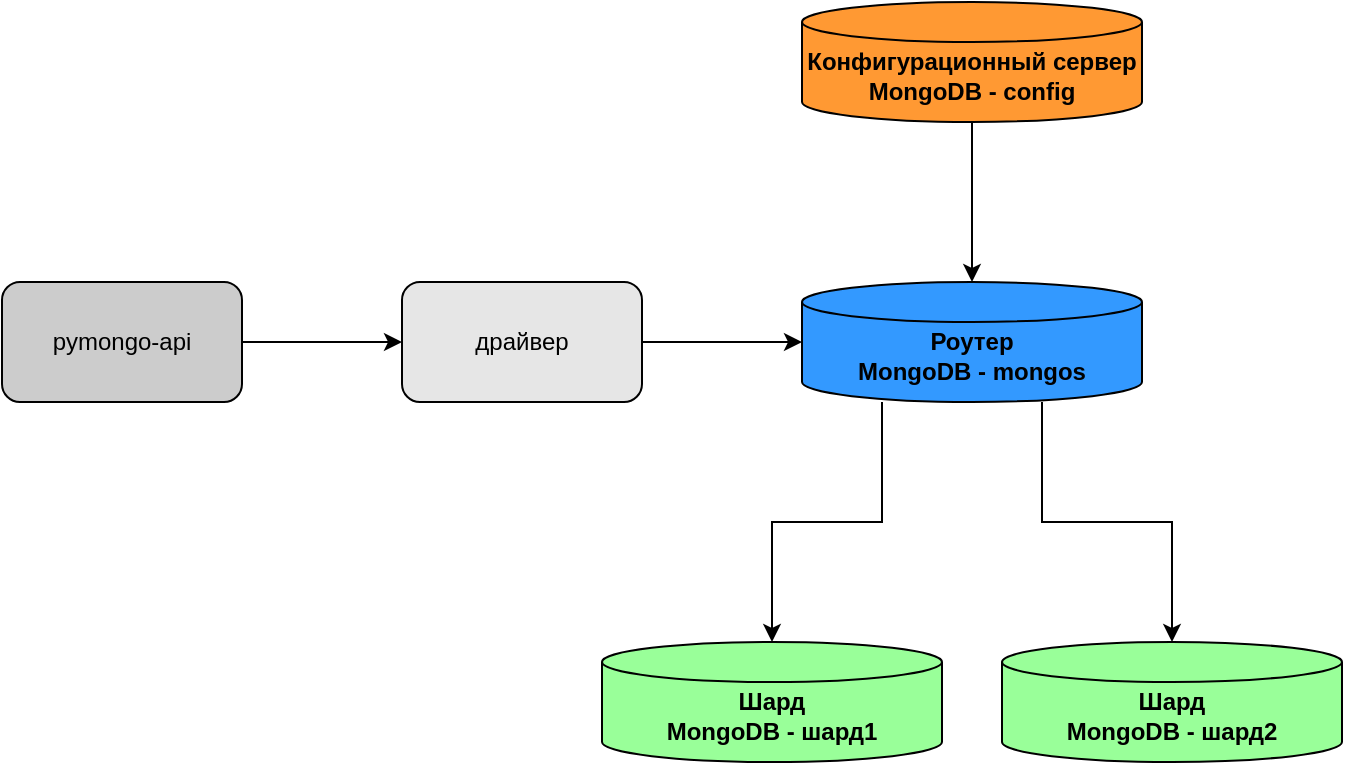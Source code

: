 <mxfile version="24.6.4" type="device" pages="5">
  <diagram name="1." id="-H_mtQnk-PTXWXPvYvuk">
    <mxGraphModel dx="1434" dy="839" grid="1" gridSize="10" guides="1" tooltips="1" connect="1" arrows="1" fold="1" page="1" pageScale="1" pageWidth="1169" pageHeight="827" math="0" shadow="0">
      <root>
        <mxCell id="0" />
        <mxCell id="1" parent="0" />
        <mxCell id="plBwCspM9te1sILrmqDp-20" style="edgeStyle=orthogonalEdgeStyle;rounded=0;orthogonalLoop=1;jettySize=auto;html=1;entryX=0;entryY=0.5;entryDx=0;entryDy=0;strokeWidth=1;" parent="1" source="zA23MoTUsTF4_91t8viU-3" target="plBwCspM9te1sILrmqDp-8" edge="1">
          <mxGeometry relative="1" as="geometry" />
        </mxCell>
        <mxCell id="zA23MoTUsTF4_91t8viU-3" value="pymongo-api" style="rounded=1;whiteSpace=wrap;html=1;strokeWidth=1;fillColor=#CCCCCC;" parent="1" vertex="1">
          <mxGeometry y="300" width="120" height="60" as="geometry" />
        </mxCell>
        <mxCell id="plBwCspM9te1sILrmqDp-8" value="драйвер" style="rounded=1;whiteSpace=wrap;html=1;strokeWidth=1;fillColor=#E6E6E6;" parent="1" vertex="1">
          <mxGeometry x="200" y="300" width="120" height="60" as="geometry" />
        </mxCell>
        <mxCell id="plBwCspM9te1sILrmqDp-17" style="edgeStyle=orthogonalEdgeStyle;rounded=0;orthogonalLoop=1;jettySize=auto;html=1;strokeWidth=1;" parent="1" source="plBwCspM9te1sILrmqDp-9" target="plBwCspM9te1sILrmqDp-12" edge="1">
          <mxGeometry relative="1" as="geometry">
            <Array as="points">
              <mxPoint x="520" y="420" />
              <mxPoint x="585" y="420" />
            </Array>
          </mxGeometry>
        </mxCell>
        <mxCell id="plBwCspM9te1sILrmqDp-9" value="&lt;div&gt;&lt;b&gt;&lt;br&gt;&lt;/b&gt;&lt;/div&gt;&lt;b&gt;Роутер&lt;/b&gt;&lt;div&gt;&lt;b&gt;MongoDB - mongos&lt;/b&gt;&lt;br&gt;&lt;/div&gt;" style="strokeWidth=1;html=1;shape=mxgraph.flowchart.database;whiteSpace=wrap;fillColor=#3399FF;" parent="1" vertex="1">
          <mxGeometry x="400" y="300" width="170" height="60" as="geometry" />
        </mxCell>
        <mxCell id="plBwCspM9te1sILrmqDp-10" value="&lt;div&gt;&lt;b&gt;&lt;br&gt;&lt;/b&gt;&lt;/div&gt;&lt;b&gt;Конфигурационный сервер&lt;/b&gt;&lt;div&gt;&lt;b&gt;MongoDB - config&lt;/b&gt;&lt;br&gt;&lt;/div&gt;" style="strokeWidth=1;html=1;shape=mxgraph.flowchart.database;whiteSpace=wrap;fillColor=#FF9933;" parent="1" vertex="1">
          <mxGeometry x="400" y="160" width="170" height="60" as="geometry" />
        </mxCell>
        <mxCell id="plBwCspM9te1sILrmqDp-11" value="&lt;div&gt;&lt;b&gt;&lt;br&gt;&lt;/b&gt;&lt;/div&gt;&lt;b&gt;Шард&lt;/b&gt;&lt;div&gt;&lt;b&gt;MongoDB - шард1&lt;/b&gt;&lt;br&gt;&lt;/div&gt;" style="strokeWidth=1;html=1;shape=mxgraph.flowchart.database;whiteSpace=wrap;fillColor=#99FF99;" parent="1" vertex="1">
          <mxGeometry x="300" y="480" width="170" height="60" as="geometry" />
        </mxCell>
        <mxCell id="plBwCspM9te1sILrmqDp-12" value="&lt;div&gt;&lt;b&gt;&lt;br&gt;&lt;/b&gt;&lt;/div&gt;&lt;b&gt;Шард&lt;/b&gt;&lt;br&gt;&lt;div&gt;&lt;b&gt;MongoDB - шард2&lt;/b&gt;&lt;br&gt;&lt;/div&gt;" style="strokeWidth=1;html=1;shape=mxgraph.flowchart.database;whiteSpace=wrap;fillColor=#99FF99;" parent="1" vertex="1">
          <mxGeometry x="500" y="480" width="170" height="60" as="geometry" />
        </mxCell>
        <mxCell id="plBwCspM9te1sILrmqDp-18" style="edgeStyle=orthogonalEdgeStyle;rounded=0;orthogonalLoop=1;jettySize=auto;html=1;entryX=0.5;entryY=0;entryDx=0;entryDy=0;entryPerimeter=0;strokeWidth=1;" parent="1" source="plBwCspM9te1sILrmqDp-9" target="plBwCspM9te1sILrmqDp-11" edge="1">
          <mxGeometry relative="1" as="geometry">
            <Array as="points">
              <mxPoint x="440" y="420" />
              <mxPoint x="385" y="420" />
            </Array>
          </mxGeometry>
        </mxCell>
        <mxCell id="plBwCspM9te1sILrmqDp-21" style="edgeStyle=orthogonalEdgeStyle;rounded=0;orthogonalLoop=1;jettySize=auto;html=1;entryX=0;entryY=0.5;entryDx=0;entryDy=0;entryPerimeter=0;strokeWidth=1;" parent="1" source="plBwCspM9te1sILrmqDp-8" target="plBwCspM9te1sILrmqDp-9" edge="1">
          <mxGeometry relative="1" as="geometry" />
        </mxCell>
        <mxCell id="plBwCspM9te1sILrmqDp-22" style="edgeStyle=orthogonalEdgeStyle;rounded=0;orthogonalLoop=1;jettySize=auto;html=1;entryX=0.5;entryY=0;entryDx=0;entryDy=0;entryPerimeter=0;strokeWidth=1;" parent="1" source="plBwCspM9te1sILrmqDp-10" target="plBwCspM9te1sILrmqDp-9" edge="1">
          <mxGeometry relative="1" as="geometry" />
        </mxCell>
      </root>
    </mxGraphModel>
  </diagram>
  <diagram id="XU7pv0axmnY8Pm2jtJ_J" name="2.">
    <mxGraphModel dx="1434" dy="839" grid="1" gridSize="10" guides="1" tooltips="1" connect="1" arrows="1" fold="1" page="1" pageScale="1" pageWidth="827" pageHeight="1169" math="0" shadow="0">
      <root>
        <mxCell id="0" />
        <mxCell id="1" parent="0" />
        <mxCell id="HBiab7xZeuyQmmwdDXk8-1" style="edgeStyle=orthogonalEdgeStyle;rounded=0;orthogonalLoop=1;jettySize=auto;html=1;entryX=0;entryY=0.5;entryDx=0;entryDy=0;strokeWidth=1;" parent="1" source="HBiab7xZeuyQmmwdDXk8-2" target="HBiab7xZeuyQmmwdDXk8-3" edge="1">
          <mxGeometry relative="1" as="geometry" />
        </mxCell>
        <mxCell id="HBiab7xZeuyQmmwdDXk8-2" value="pymongo-api" style="rounded=1;whiteSpace=wrap;html=1;strokeWidth=1;fillColor=#CCCCCC;" parent="1" vertex="1">
          <mxGeometry y="300" width="120" height="60" as="geometry" />
        </mxCell>
        <mxCell id="HBiab7xZeuyQmmwdDXk8-3" value="драйвер" style="rounded=1;whiteSpace=wrap;html=1;strokeWidth=1;fillColor=#E6E6E6;" parent="1" vertex="1">
          <mxGeometry x="200" y="300" width="120" height="60" as="geometry" />
        </mxCell>
        <mxCell id="HBiab7xZeuyQmmwdDXk8-4" style="edgeStyle=orthogonalEdgeStyle;rounded=0;orthogonalLoop=1;jettySize=auto;html=1;strokeWidth=1;" parent="1" source="HBiab7xZeuyQmmwdDXk8-5" target="HBiab7xZeuyQmmwdDXk8-8" edge="1">
          <mxGeometry relative="1" as="geometry">
            <Array as="points">
              <mxPoint x="520" y="420" />
              <mxPoint x="585" y="420" />
            </Array>
          </mxGeometry>
        </mxCell>
        <mxCell id="HBiab7xZeuyQmmwdDXk8-5" value="&lt;div&gt;&lt;b&gt;&lt;br&gt;&lt;/b&gt;&lt;/div&gt;&lt;b&gt;Роутер&lt;/b&gt;&lt;div&gt;&lt;b&gt;MongoDB - mongos&lt;/b&gt;&lt;br&gt;&lt;/div&gt;" style="strokeWidth=1;html=1;shape=mxgraph.flowchart.database;whiteSpace=wrap;fillColor=#3399FF;" parent="1" vertex="1">
          <mxGeometry x="400" y="300" width="170" height="60" as="geometry" />
        </mxCell>
        <mxCell id="HBiab7xZeuyQmmwdDXk8-6" value="&lt;div&gt;&lt;b&gt;&lt;br&gt;&lt;/b&gt;&lt;/div&gt;&lt;b&gt;Конфигурационный сервер&lt;/b&gt;&lt;div&gt;&lt;b&gt;MongoDB - config&lt;/b&gt;&lt;br&gt;&lt;/div&gt;" style="strokeWidth=1;html=1;shape=mxgraph.flowchart.database;whiteSpace=wrap;fillColor=#FF9933;" parent="1" vertex="1">
          <mxGeometry x="400" y="160" width="170" height="60" as="geometry" />
        </mxCell>
        <mxCell id="HBiab7xZeuyQmmwdDXk8-7" value="&lt;div&gt;&lt;b&gt;&lt;br&gt;&lt;/b&gt;&lt;/div&gt;&lt;b&gt;Шард&lt;/b&gt;&lt;br&gt;&lt;div&gt;&lt;b&gt;MongoDB - шард1&lt;/b&gt;&lt;br&gt;&lt;/div&gt;" style="strokeWidth=1;html=1;shape=mxgraph.flowchart.database;whiteSpace=wrap;fillColor=#99FF99;" parent="1" vertex="1">
          <mxGeometry x="300" y="480" width="170" height="60" as="geometry" />
        </mxCell>
        <mxCell id="HBiab7xZeuyQmmwdDXk8-8" value="&lt;div&gt;&lt;b&gt;&lt;br&gt;&lt;/b&gt;&lt;/div&gt;&lt;b&gt;Шард&lt;/b&gt;&lt;br&gt;&lt;div&gt;&lt;b&gt;MongoDB - шард2&lt;/b&gt;&lt;br&gt;&lt;/div&gt;" style="strokeWidth=1;html=1;shape=mxgraph.flowchart.database;whiteSpace=wrap;fillColor=#99FF99;" parent="1" vertex="1">
          <mxGeometry x="500" y="480" width="170" height="60" as="geometry" />
        </mxCell>
        <mxCell id="HBiab7xZeuyQmmwdDXk8-9" style="edgeStyle=orthogonalEdgeStyle;rounded=0;orthogonalLoop=1;jettySize=auto;html=1;entryX=0.5;entryY=0;entryDx=0;entryDy=0;entryPerimeter=0;strokeWidth=1;" parent="1" source="HBiab7xZeuyQmmwdDXk8-5" target="HBiab7xZeuyQmmwdDXk8-7" edge="1">
          <mxGeometry relative="1" as="geometry">
            <Array as="points">
              <mxPoint x="440" y="420" />
              <mxPoint x="385" y="420" />
            </Array>
          </mxGeometry>
        </mxCell>
        <mxCell id="HBiab7xZeuyQmmwdDXk8-10" style="edgeStyle=orthogonalEdgeStyle;rounded=0;orthogonalLoop=1;jettySize=auto;html=1;entryX=0;entryY=0.5;entryDx=0;entryDy=0;entryPerimeter=0;strokeWidth=1;" parent="1" source="HBiab7xZeuyQmmwdDXk8-3" target="HBiab7xZeuyQmmwdDXk8-5" edge="1">
          <mxGeometry relative="1" as="geometry" />
        </mxCell>
        <mxCell id="HBiab7xZeuyQmmwdDXk8-11" style="edgeStyle=orthogonalEdgeStyle;rounded=0;orthogonalLoop=1;jettySize=auto;html=1;entryX=0.5;entryY=0;entryDx=0;entryDy=0;entryPerimeter=0;strokeWidth=1;" parent="1" source="HBiab7xZeuyQmmwdDXk8-6" target="HBiab7xZeuyQmmwdDXk8-5" edge="1">
          <mxGeometry relative="1" as="geometry" />
        </mxCell>
        <mxCell id="E7ummsJqEgigQXg10XGs-1" value="&lt;div&gt;replica1&lt;/div&gt;&lt;div&gt;MongoDB&lt;/div&gt;&lt;div&gt;&lt;br&gt;&lt;/div&gt;&lt;div&gt;&lt;br&gt;&lt;/div&gt;" style="shape=cylinder3;whiteSpace=wrap;html=1;boundedLbl=1;backgroundOutline=1;size=15;fillColor=#33FF33;" parent="1" vertex="1">
          <mxGeometry x="270" y="600" width="60" height="60" as="geometry" />
        </mxCell>
        <mxCell id="1nPm-MvUoRkZ79878hHe-1" value="replica2&lt;div&gt;MongoDB&lt;/div&gt;&lt;div&gt;&lt;br&gt;&lt;/div&gt;&lt;div&gt;&lt;br&gt;&lt;/div&gt;" style="shape=cylinder3;whiteSpace=wrap;html=1;boundedLbl=1;backgroundOutline=1;size=15;fillColor=#33FF33;" parent="1" vertex="1">
          <mxGeometry x="340" y="600" width="60" height="60" as="geometry" />
        </mxCell>
        <mxCell id="1nPm-MvUoRkZ79878hHe-2" value="replica3&lt;div&gt;MongoDB&lt;/div&gt;&lt;div&gt;&lt;br&gt;&lt;/div&gt;&lt;div&gt;&lt;br&gt;&lt;/div&gt;" style="shape=cylinder3;whiteSpace=wrap;html=1;boundedLbl=1;backgroundOutline=1;size=15;fillColor=#33FF33;" parent="1" vertex="1">
          <mxGeometry x="410" y="600" width="60" height="60" as="geometry" />
        </mxCell>
        <mxCell id="1nPm-MvUoRkZ79878hHe-3" value="&lt;div&gt;replica4&lt;/div&gt;&lt;div&gt;MongoDB&lt;/div&gt;&lt;div&gt;&lt;br&gt;&lt;/div&gt;&lt;div&gt;&lt;br&gt;&lt;/div&gt;" style="shape=cylinder3;whiteSpace=wrap;html=1;boundedLbl=1;backgroundOutline=1;size=15;fillColor=#33FF33;" parent="1" vertex="1">
          <mxGeometry x="500" y="600" width="60" height="60" as="geometry" />
        </mxCell>
        <mxCell id="1nPm-MvUoRkZ79878hHe-4" value="replica5&lt;div&gt;MongoDB&lt;/div&gt;&lt;div&gt;&lt;br&gt;&lt;/div&gt;&lt;div&gt;&lt;br&gt;&lt;/div&gt;" style="shape=cylinder3;whiteSpace=wrap;html=1;boundedLbl=1;backgroundOutline=1;size=15;fillColor=#33FF33;" parent="1" vertex="1">
          <mxGeometry x="570" y="600" width="60" height="60" as="geometry" />
        </mxCell>
        <mxCell id="1nPm-MvUoRkZ79878hHe-5" value="replica6&lt;div&gt;MongoDB&lt;/div&gt;&lt;div&gt;&lt;br&gt;&lt;/div&gt;&lt;div&gt;&lt;br&gt;&lt;/div&gt;" style="shape=cylinder3;whiteSpace=wrap;html=1;boundedLbl=1;backgroundOutline=1;size=15;fillColor=#33FF33;" parent="1" vertex="1">
          <mxGeometry x="640" y="600" width="60" height="60" as="geometry" />
        </mxCell>
        <mxCell id="1nPm-MvUoRkZ79878hHe-7" value="" style="shape=curlyBracket;whiteSpace=wrap;html=1;rounded=1;flipH=1;labelPosition=right;verticalLabelPosition=middle;align=left;verticalAlign=middle;direction=south;" parent="1" vertex="1">
          <mxGeometry x="260" y="540" width="220" height="44.5" as="geometry" />
        </mxCell>
        <mxCell id="1nPm-MvUoRkZ79878hHe-8" value="" style="shape=curlyBracket;whiteSpace=wrap;html=1;rounded=1;flipH=1;labelPosition=right;verticalLabelPosition=middle;align=left;verticalAlign=middle;direction=south;" parent="1" vertex="1">
          <mxGeometry x="490" y="540" width="220" height="44.5" as="geometry" />
        </mxCell>
      </root>
    </mxGraphModel>
  </diagram>
  <diagram id="8LuXLfPOqGo5zr3j7SSg" name="3.">
    <mxGraphModel dx="1687" dy="987" grid="1" gridSize="10" guides="1" tooltips="1" connect="1" arrows="1" fold="1" page="1" pageScale="1" pageWidth="827" pageHeight="1169" math="0" shadow="0">
      <root>
        <mxCell id="0" />
        <mxCell id="1" parent="0" />
        <mxCell id="52yO2wUpyRqJIjhW9Och-1" style="edgeStyle=orthogonalEdgeStyle;rounded=0;orthogonalLoop=1;jettySize=auto;html=1;entryX=0;entryY=0.5;entryDx=0;entryDy=0;strokeWidth=1;" parent="1" source="52yO2wUpyRqJIjhW9Och-27" edge="1">
          <mxGeometry relative="1" as="geometry">
            <mxPoint x="200" y="317.5" as="targetPoint" />
          </mxGeometry>
        </mxCell>
        <mxCell id="52yO2wUpyRqJIjhW9Och-2" value="pymongo-api" style="rounded=1;whiteSpace=wrap;html=1;strokeWidth=1;fillColor=#CCCCCC;" parent="1" vertex="1">
          <mxGeometry y="300" width="120" height="60" as="geometry" />
        </mxCell>
        <mxCell id="52yO2wUpyRqJIjhW9Och-3" value="драйвер" style="rounded=1;whiteSpace=wrap;html=1;strokeWidth=1;fillColor=#E6E6E6;" parent="1" vertex="1">
          <mxGeometry x="200" y="300" width="120" height="60" as="geometry" />
        </mxCell>
        <mxCell id="52yO2wUpyRqJIjhW9Och-4" style="edgeStyle=orthogonalEdgeStyle;rounded=0;orthogonalLoop=1;jettySize=auto;html=1;strokeWidth=1;" parent="1" source="52yO2wUpyRqJIjhW9Och-5" target="52yO2wUpyRqJIjhW9Och-8" edge="1">
          <mxGeometry relative="1" as="geometry">
            <Array as="points">
              <mxPoint x="520" y="420" />
              <mxPoint x="585" y="420" />
            </Array>
          </mxGeometry>
        </mxCell>
        <mxCell id="52yO2wUpyRqJIjhW9Och-5" value="&lt;div&gt;&lt;b&gt;&lt;br&gt;&lt;/b&gt;&lt;/div&gt;&lt;b&gt;Роутер&lt;/b&gt;&lt;div&gt;&lt;b&gt;MongoDB - mongos&lt;/b&gt;&lt;br&gt;&lt;/div&gt;" style="strokeWidth=1;html=1;shape=mxgraph.flowchart.database;whiteSpace=wrap;fillColor=#3399FF;" parent="1" vertex="1">
          <mxGeometry x="400" y="300" width="170" height="60" as="geometry" />
        </mxCell>
        <mxCell id="52yO2wUpyRqJIjhW9Och-6" value="&lt;div&gt;&lt;b&gt;&lt;br&gt;&lt;/b&gt;&lt;/div&gt;&lt;b&gt;Конфигурационный сервер&lt;/b&gt;&lt;div&gt;&lt;b&gt;MongoDB - config&lt;/b&gt;&lt;br&gt;&lt;/div&gt;" style="strokeWidth=1;html=1;shape=mxgraph.flowchart.database;whiteSpace=wrap;fillColor=#FF9933;" parent="1" vertex="1">
          <mxGeometry x="400" y="160" width="170" height="60" as="geometry" />
        </mxCell>
        <mxCell id="52yO2wUpyRqJIjhW9Och-7" value="&lt;div&gt;&lt;b&gt;&lt;br&gt;&lt;/b&gt;&lt;/div&gt;&lt;b&gt;Шард&lt;/b&gt;&lt;br&gt;&lt;div&gt;&lt;b&gt;MongoDB - шард1&lt;/b&gt;&lt;br&gt;&lt;/div&gt;" style="strokeWidth=1;html=1;shape=mxgraph.flowchart.database;whiteSpace=wrap;fillColor=#99FF99;" parent="1" vertex="1">
          <mxGeometry x="300" y="480" width="170" height="60" as="geometry" />
        </mxCell>
        <mxCell id="52yO2wUpyRqJIjhW9Och-8" value="&lt;div&gt;&lt;b&gt;&lt;br&gt;&lt;/b&gt;&lt;/div&gt;&lt;b&gt;Шард&lt;/b&gt;&lt;br&gt;&lt;div&gt;&lt;b&gt;MongoDB - шард2&lt;/b&gt;&lt;br&gt;&lt;/div&gt;" style="strokeWidth=1;html=1;shape=mxgraph.flowchart.database;whiteSpace=wrap;fillColor=#99FF99;" parent="1" vertex="1">
          <mxGeometry x="500" y="480" width="170" height="60" as="geometry" />
        </mxCell>
        <mxCell id="52yO2wUpyRqJIjhW9Och-9" style="edgeStyle=orthogonalEdgeStyle;rounded=0;orthogonalLoop=1;jettySize=auto;html=1;entryX=0.5;entryY=0;entryDx=0;entryDy=0;entryPerimeter=0;strokeWidth=1;" parent="1" source="52yO2wUpyRqJIjhW9Och-5" target="52yO2wUpyRqJIjhW9Och-7" edge="1">
          <mxGeometry relative="1" as="geometry">
            <Array as="points">
              <mxPoint x="440" y="420" />
              <mxPoint x="385" y="420" />
            </Array>
          </mxGeometry>
        </mxCell>
        <mxCell id="52yO2wUpyRqJIjhW9Och-10" style="edgeStyle=orthogonalEdgeStyle;rounded=0;orthogonalLoop=1;jettySize=auto;html=1;entryX=0;entryY=0.5;entryDx=0;entryDy=0;entryPerimeter=0;strokeWidth=1;" parent="1" source="52yO2wUpyRqJIjhW9Och-3" target="52yO2wUpyRqJIjhW9Och-5" edge="1">
          <mxGeometry relative="1" as="geometry" />
        </mxCell>
        <mxCell id="52yO2wUpyRqJIjhW9Och-11" style="edgeStyle=orthogonalEdgeStyle;rounded=0;orthogonalLoop=1;jettySize=auto;html=1;entryX=0.5;entryY=0;entryDx=0;entryDy=0;entryPerimeter=0;strokeWidth=1;" parent="1" source="52yO2wUpyRqJIjhW9Och-6" target="52yO2wUpyRqJIjhW9Och-5" edge="1">
          <mxGeometry relative="1" as="geometry" />
        </mxCell>
        <mxCell id="52yO2wUpyRqJIjhW9Och-12" value="&lt;div&gt;replica1&lt;/div&gt;&lt;div&gt;MongoDB&lt;/div&gt;&lt;div&gt;&lt;br&gt;&lt;/div&gt;&lt;div&gt;&lt;br&gt;&lt;/div&gt;" style="shape=cylinder3;whiteSpace=wrap;html=1;boundedLbl=1;backgroundOutline=1;size=15;fillColor=#33FF33;" parent="1" vertex="1">
          <mxGeometry x="270" y="600" width="60" height="60" as="geometry" />
        </mxCell>
        <mxCell id="52yO2wUpyRqJIjhW9Och-13" value="replica2&lt;div&gt;MongoDB&lt;/div&gt;&lt;div&gt;&lt;br&gt;&lt;/div&gt;&lt;div&gt;&lt;br&gt;&lt;/div&gt;" style="shape=cylinder3;whiteSpace=wrap;html=1;boundedLbl=1;backgroundOutline=1;size=15;fillColor=#33FF33;" parent="1" vertex="1">
          <mxGeometry x="340" y="600" width="60" height="60" as="geometry" />
        </mxCell>
        <mxCell id="52yO2wUpyRqJIjhW9Och-14" value="replica3&lt;div&gt;MongoDB&lt;/div&gt;&lt;div&gt;&lt;br&gt;&lt;/div&gt;&lt;div&gt;&lt;br&gt;&lt;/div&gt;" style="shape=cylinder3;whiteSpace=wrap;html=1;boundedLbl=1;backgroundOutline=1;size=15;fillColor=#33FF33;" parent="1" vertex="1">
          <mxGeometry x="410" y="600" width="60" height="60" as="geometry" />
        </mxCell>
        <mxCell id="52yO2wUpyRqJIjhW9Och-15" value="&lt;div&gt;replica4&lt;/div&gt;&lt;div&gt;MongoDB&lt;/div&gt;&lt;div&gt;&lt;br&gt;&lt;/div&gt;&lt;div&gt;&lt;br&gt;&lt;/div&gt;" style="shape=cylinder3;whiteSpace=wrap;html=1;boundedLbl=1;backgroundOutline=1;size=15;fillColor=#33FF33;" parent="1" vertex="1">
          <mxGeometry x="500" y="600" width="60" height="60" as="geometry" />
        </mxCell>
        <mxCell id="52yO2wUpyRqJIjhW9Och-16" value="replica5&lt;div&gt;MongoDB&lt;/div&gt;&lt;div&gt;&lt;br&gt;&lt;/div&gt;&lt;div&gt;&lt;br&gt;&lt;/div&gt;" style="shape=cylinder3;whiteSpace=wrap;html=1;boundedLbl=1;backgroundOutline=1;size=15;fillColor=#33FF33;" parent="1" vertex="1">
          <mxGeometry x="570" y="600" width="60" height="60" as="geometry" />
        </mxCell>
        <mxCell id="52yO2wUpyRqJIjhW9Och-17" value="replica6&lt;div&gt;MongoDB&lt;/div&gt;&lt;div&gt;&lt;br&gt;&lt;/div&gt;&lt;div&gt;&lt;br&gt;&lt;/div&gt;" style="shape=cylinder3;whiteSpace=wrap;html=1;boundedLbl=1;backgroundOutline=1;size=15;fillColor=#33FF33;" parent="1" vertex="1">
          <mxGeometry x="640" y="600" width="60" height="60" as="geometry" />
        </mxCell>
        <mxCell id="52yO2wUpyRqJIjhW9Och-18" value="" style="shape=curlyBracket;whiteSpace=wrap;html=1;rounded=1;flipH=1;labelPosition=right;verticalLabelPosition=middle;align=left;verticalAlign=middle;direction=south;" parent="1" vertex="1">
          <mxGeometry x="260" y="540" width="220" height="44.5" as="geometry" />
        </mxCell>
        <mxCell id="52yO2wUpyRqJIjhW9Och-19" value="" style="shape=curlyBracket;whiteSpace=wrap;html=1;rounded=1;flipH=1;labelPosition=right;verticalLabelPosition=middle;align=left;verticalAlign=middle;direction=south;" parent="1" vertex="1">
          <mxGeometry x="490" y="540" width="220" height="44.5" as="geometry" />
        </mxCell>
        <mxCell id="52yO2wUpyRqJIjhW9Och-20" value="" style="image;sketch=0;aspect=fixed;html=1;points=[];align=center;fontSize=12;image=img/lib/mscae/Cache_Redis_Product.svg;" parent="1" vertex="1">
          <mxGeometry x="18.34" y="160" width="83.33" height="70" as="geometry" />
        </mxCell>
        <mxCell id="52yO2wUpyRqJIjhW9Och-21" value="1" style="ellipse;whiteSpace=wrap;html=1;aspect=fixed;rounded=1;fillColor=#FF77BF;" parent="1" vertex="1">
          <mxGeometry x="28" y="693" width="23" height="23" as="geometry" />
        </mxCell>
        <mxCell id="52yO2wUpyRqJIjhW9Och-22" value="&lt;span style=&quot;font-size: 18px;&quot;&gt;&lt;i&gt;Номер потока&lt;/i&gt;&lt;/span&gt;" style="text;html=1;align=center;verticalAlign=middle;whiteSpace=wrap;rounded=1;shadow=0;fontSize=23;fontStyle=0" parent="1" vertex="1">
          <mxGeometry x="39" y="680" width="161" height="49" as="geometry" />
        </mxCell>
        <mxCell id="52yO2wUpyRqJIjhW9Och-23" value="&lt;h1 style=&quot;margin-top: 0px; font-size: 15px;&quot;&gt;&lt;p class=&quot;p1&quot; style=&quot;margin: 0px 0px 0px 21px; text-indent: -21px; font-variant-numeric: normal; font-variant-east-asian: normal; font-variant-alternates: normal; font-kerning: auto; font-optical-sizing: auto; font-feature-settings: normal; font-variation-settings: normal; font-variant-position: normal; font-stretch: normal; font-size: 15px; line-height: normal; color: rgb(14, 14, 14);&quot;&gt;&lt;span class=&quot;s1&quot; style=&quot;font-weight: 400; font-variant-numeric: normal; font-variant-east-asian: normal; font-variant-alternates: normal; font-kerning: auto; font-optical-sizing: auto; font-feature-settings: normal; font-variation-settings: normal; font-variant-position: normal; font-stretch: normal; line-height: normal; font-family: &amp;quot;Times New Roman&amp;quot;; font-size: 15px;&quot;&gt;1. &lt;/span&gt;&lt;span class=&quot;s1&quot; style=&quot;font-variant-numeric: normal; font-variant-east-asian: normal; font-variant-alternates: normal; font-kerning: auto; font-optical-sizing: auto; font-feature-settings: normal; font-variation-settings: normal; font-variant-position: normal; font-stretch: normal; line-height: normal; font-family: &amp;quot;Times New Roman&amp;quot;; font-size: 15px;&quot;&gt;Запрос на получение данных&lt;/span&gt;&lt;span class=&quot;s1&quot; style=&quot;font-weight: 400; font-variant-numeric: normal; font-variant-east-asian: normal; font-variant-alternates: normal; font-kerning: auto; font-optical-sizing: auto; font-feature-settings: normal; font-variation-settings: normal; font-variant-position: normal; font-stretch: normal; line-height: normal; font-family: &amp;quot;Times New Roman&amp;quot;; font-size: 15px;&quot;&gt; - в первую очерель идёт проверка есть ли данные в кеше, если есть, то данные возвращаются из кеша, если в кэше нет ответа, тогда происходит запрос к БД через драйвер. (при создании\изменении\удалении данных кэш сбрасывается)&lt;/span&gt;&lt;/p&gt;&lt;p class=&quot;p1&quot; style=&quot;margin: 0px 0px 0px 21px; text-indent: -21px; font-variant-numeric: normal; font-variant-east-asian: normal; font-variant-alternates: normal; font-kerning: auto; font-optical-sizing: auto; font-feature-settings: normal; font-variation-settings: normal; font-variant-position: normal; font-stretch: normal; font-size: 15px; line-height: normal; color: rgb(14, 14, 14);&quot;&gt;&lt;span class=&quot;s1&quot; style=&quot;font-variant-numeric: normal; font-variant-east-asian: normal; font-variant-alternates: normal; font-kerning: auto; font-optical-sizing: auto; font-feature-settings: normal; font-variation-settings: normal; font-variant-position: normal; font-stretch: normal; line-height: normal; font-family: &amp;quot;Times New Roman&amp;quot;; font-size: 15px;&quot;&gt;&lt;span style=&quot;font-weight: 400;&quot;&gt;2. &lt;/span&gt;Запрос к БД&lt;/span&gt;&lt;b style=&quot;font-weight: 400; font-size: 15px;&quot;&gt;&amp;nbsp;&lt;/b&gt;&lt;span style=&quot;font-weight: 400; background-color: initial; color: rgb(51, 51, 51); font-family: &amp;quot;YS Text&amp;quot;, -apple-system, BlinkMacSystemFont, Arial, Helvetica, sans-serif; font-size: 16px;&quot;&gt;— CRUD операции.&lt;/span&gt;&lt;/p&gt;&lt;p class=&quot;p1&quot; style=&quot;margin: 0px 0px 0px 21px; text-indent: -21px; font-variant-numeric: normal; font-variant-east-asian: normal; font-variant-alternates: normal; font-kerning: auto; font-optical-sizing: auto; font-feature-settings: normal; font-variation-settings: normal; font-variant-position: normal; font-stretch: normal; font-size: 15px; line-height: normal; color: rgb(14, 14, 14);&quot;&gt;&lt;span style=&quot;font-weight: 400; background-color: initial; color: rgb(51, 51, 51); font-family: &amp;quot;YS Text&amp;quot;, -apple-system, BlinkMacSystemFont, Arial, Helvetica, sans-serif; font-size: 16px;&quot;&gt;3. Если был запрос к БД на получение данных, то перед тем как вернуть запрошенные данные они помещаются в кэш.&amp;nbsp;&lt;/span&gt;&lt;/p&gt;&lt;p class=&quot;p1&quot; style=&quot;margin: 0px 0px 0px 21px; text-indent: -21px; font-variant-numeric: normal; font-variant-east-asian: normal; font-variant-alternates: normal; font-kerning: auto; font-optical-sizing: auto; font-feature-settings: normal; font-variation-settings: normal; font-variant-position: normal; font-weight: 400; font-stretch: normal; font-size: 15px; line-height: normal; color: rgb(14, 14, 14);&quot;&gt;&lt;br&gt;&lt;/p&gt;&lt;/h1&gt;" style="text;html=1;whiteSpace=wrap;overflow=hidden;rounded=0;fontSize=15;" parent="1" vertex="1">
          <mxGeometry x="140" y="729" width="904" height="189" as="geometry" />
        </mxCell>
        <mxCell id="52yO2wUpyRqJIjhW9Och-24" value="&lt;font style=&quot;font-size: 20px;&quot;&gt;Описание взаимодействий&lt;/font&gt;" style="text;html=1;align=center;verticalAlign=middle;whiteSpace=wrap;rounded=0;" parent="1" vertex="1">
          <mxGeometry x="410" y="690" width="310" height="30" as="geometry" />
        </mxCell>
        <mxCell id="52yO2wUpyRqJIjhW9Och-25" value="1" style="ellipse;whiteSpace=wrap;html=1;aspect=fixed;rounded=1;fillColor=#FF77BF;" parent="1" vertex="1">
          <mxGeometry x="48.5" y="277" width="23" height="23" as="geometry" />
        </mxCell>
        <mxCell id="52yO2wUpyRqJIjhW9Och-26" style="edgeStyle=orthogonalEdgeStyle;rounded=0;orthogonalLoop=1;jettySize=auto;html=1;entryX=0.496;entryY=1;entryDx=0;entryDy=0;entryPerimeter=0;" parent="1" source="52yO2wUpyRqJIjhW9Och-25" target="52yO2wUpyRqJIjhW9Och-20" edge="1">
          <mxGeometry relative="1" as="geometry" />
        </mxCell>
        <mxCell id="52yO2wUpyRqJIjhW9Och-27" value="2" style="ellipse;whiteSpace=wrap;html=1;aspect=fixed;rounded=1;fillColor=#FF77BF;" parent="1" vertex="1">
          <mxGeometry x="120" y="306" width="23" height="23" as="geometry" />
        </mxCell>
        <mxCell id="52yO2wUpyRqJIjhW9Och-29" style="edgeStyle=orthogonalEdgeStyle;rounded=0;orthogonalLoop=1;jettySize=auto;html=1;strokeWidth=1;entryX=1.004;entryY=0.706;entryDx=0;entryDy=0;entryPerimeter=0;" parent="1" source="52yO2wUpyRqJIjhW9Och-30" target="52yO2wUpyRqJIjhW9Och-2" edge="1">
          <mxGeometry relative="1" as="geometry">
            <mxPoint x="120" y="343" as="targetPoint" />
          </mxGeometry>
        </mxCell>
        <mxCell id="52yO2wUpyRqJIjhW9Och-30" value="3" style="ellipse;whiteSpace=wrap;html=1;aspect=fixed;rounded=1;fillColor=#FF77BF;" parent="1" vertex="1">
          <mxGeometry x="177" y="331" width="23" height="23" as="geometry" />
        </mxCell>
      </root>
    </mxGraphModel>
  </diagram>
  <diagram id="6lITumPKpMHum4n9nmQy" name="4.">
    <mxGraphModel dx="2514" dy="987" grid="1" gridSize="10" guides="1" tooltips="1" connect="1" arrows="1" fold="1" page="1" pageScale="1" pageWidth="827" pageHeight="1169" math="0" shadow="0">
      <root>
        <mxCell id="0" />
        <mxCell id="1" parent="0" />
        <mxCell id="nB_sT1cyRxLO_sYl1GNC-1" style="edgeStyle=orthogonalEdgeStyle;rounded=0;orthogonalLoop=1;jettySize=auto;html=1;entryX=0;entryY=0.5;entryDx=0;entryDy=0;strokeWidth=1;" parent="1" source="nB_sT1cyRxLO_sYl1GNC-27" edge="1">
          <mxGeometry relative="1" as="geometry">
            <mxPoint x="200" y="317.5" as="targetPoint" />
          </mxGeometry>
        </mxCell>
        <mxCell id="nB_sT1cyRxLO_sYl1GNC-2" value="pymongo-api" style="rounded=1;whiteSpace=wrap;html=1;strokeWidth=1;fillColor=#CCCCCC;" parent="1" vertex="1">
          <mxGeometry y="300" width="120" height="60" as="geometry" />
        </mxCell>
        <mxCell id="nB_sT1cyRxLO_sYl1GNC-3" value="драйвер" style="rounded=1;whiteSpace=wrap;html=1;strokeWidth=1;fillColor=#E6E6E6;" parent="1" vertex="1">
          <mxGeometry x="200" y="300" width="120" height="60" as="geometry" />
        </mxCell>
        <mxCell id="nB_sT1cyRxLO_sYl1GNC-4" style="edgeStyle=orthogonalEdgeStyle;rounded=0;orthogonalLoop=1;jettySize=auto;html=1;strokeWidth=1;" parent="1" source="nB_sT1cyRxLO_sYl1GNC-5" target="nB_sT1cyRxLO_sYl1GNC-8" edge="1">
          <mxGeometry relative="1" as="geometry">
            <Array as="points">
              <mxPoint x="690" y="600" />
              <mxPoint x="755" y="600" />
            </Array>
          </mxGeometry>
        </mxCell>
        <mxCell id="nB_sT1cyRxLO_sYl1GNC-5" value="&lt;div&gt;&lt;b&gt;&lt;br&gt;&lt;/b&gt;&lt;/div&gt;&lt;b&gt;Роутер&lt;/b&gt;&lt;div&gt;&lt;b&gt;MongoDB - mongos&lt;/b&gt;&lt;br&gt;&lt;/div&gt;" style="strokeWidth=1;html=1;shape=mxgraph.flowchart.database;whiteSpace=wrap;fillColor=#3399FF;" parent="1" vertex="1">
          <mxGeometry x="570" y="480" width="170" height="60" as="geometry" />
        </mxCell>
        <mxCell id="nB_sT1cyRxLO_sYl1GNC-6" value="&lt;div&gt;&lt;b&gt;&lt;br&gt;&lt;/b&gt;&lt;/div&gt;&lt;b&gt;Конфигурационный сервер&lt;/b&gt;&lt;div&gt;&lt;b&gt;MongoDB - config&lt;/b&gt;&lt;br&gt;&lt;/div&gt;" style="strokeWidth=1;html=1;shape=mxgraph.flowchart.database;whiteSpace=wrap;fillColor=#FF9933;" parent="1" vertex="1">
          <mxGeometry x="570" y="340" width="170" height="60" as="geometry" />
        </mxCell>
        <mxCell id="nB_sT1cyRxLO_sYl1GNC-7" value="&lt;div&gt;&lt;b&gt;&lt;br&gt;&lt;/b&gt;&lt;/div&gt;&lt;b&gt;Шард&lt;/b&gt;&lt;br&gt;&lt;div&gt;&lt;b&gt;MongoDB - шард1&lt;/b&gt;&lt;br&gt;&lt;/div&gt;" style="strokeWidth=1;html=1;shape=mxgraph.flowchart.database;whiteSpace=wrap;fillColor=#99FF99;" parent="1" vertex="1">
          <mxGeometry x="470" y="660" width="170" height="60" as="geometry" />
        </mxCell>
        <mxCell id="nB_sT1cyRxLO_sYl1GNC-8" value="&lt;div&gt;&lt;b&gt;&lt;br&gt;&lt;/b&gt;&lt;/div&gt;&lt;b&gt;Шард&lt;/b&gt;&lt;br&gt;&lt;div&gt;&lt;b&gt;MongoDB - шард2&lt;/b&gt;&lt;br&gt;&lt;/div&gt;" style="strokeWidth=1;html=1;shape=mxgraph.flowchart.database;whiteSpace=wrap;fillColor=#99FF99;" parent="1" vertex="1">
          <mxGeometry x="670" y="660" width="170" height="60" as="geometry" />
        </mxCell>
        <mxCell id="nB_sT1cyRxLO_sYl1GNC-9" style="edgeStyle=orthogonalEdgeStyle;rounded=0;orthogonalLoop=1;jettySize=auto;html=1;entryX=0.5;entryY=0;entryDx=0;entryDy=0;entryPerimeter=0;strokeWidth=1;" parent="1" source="nB_sT1cyRxLO_sYl1GNC-5" target="nB_sT1cyRxLO_sYl1GNC-7" edge="1">
          <mxGeometry relative="1" as="geometry">
            <Array as="points">
              <mxPoint x="610" y="600" />
              <mxPoint x="555" y="600" />
            </Array>
          </mxGeometry>
        </mxCell>
        <mxCell id="nB_sT1cyRxLO_sYl1GNC-11" style="edgeStyle=orthogonalEdgeStyle;rounded=0;orthogonalLoop=1;jettySize=auto;html=1;entryX=0.5;entryY=0;entryDx=0;entryDy=0;entryPerimeter=0;strokeWidth=1;" parent="1" source="nB_sT1cyRxLO_sYl1GNC-6" target="nB_sT1cyRxLO_sYl1GNC-5" edge="1">
          <mxGeometry relative="1" as="geometry" />
        </mxCell>
        <mxCell id="nB_sT1cyRxLO_sYl1GNC-12" value="&lt;div&gt;replica1&lt;/div&gt;&lt;div&gt;MongoDB&lt;/div&gt;&lt;div&gt;&lt;br&gt;&lt;/div&gt;&lt;div&gt;&lt;br&gt;&lt;/div&gt;" style="shape=cylinder3;whiteSpace=wrap;html=1;boundedLbl=1;backgroundOutline=1;size=15;fillColor=#33FF33;" parent="1" vertex="1">
          <mxGeometry x="440" y="780" width="60" height="60" as="geometry" />
        </mxCell>
        <mxCell id="nB_sT1cyRxLO_sYl1GNC-13" value="replica2&lt;div&gt;MongoDB&lt;/div&gt;&lt;div&gt;&lt;br&gt;&lt;/div&gt;&lt;div&gt;&lt;br&gt;&lt;/div&gt;" style="shape=cylinder3;whiteSpace=wrap;html=1;boundedLbl=1;backgroundOutline=1;size=15;fillColor=#33FF33;" parent="1" vertex="1">
          <mxGeometry x="510" y="780" width="60" height="60" as="geometry" />
        </mxCell>
        <mxCell id="nB_sT1cyRxLO_sYl1GNC-14" value="replica3&lt;div&gt;MongoDB&lt;/div&gt;&lt;div&gt;&lt;br&gt;&lt;/div&gt;&lt;div&gt;&lt;br&gt;&lt;/div&gt;" style="shape=cylinder3;whiteSpace=wrap;html=1;boundedLbl=1;backgroundOutline=1;size=15;fillColor=#33FF33;" parent="1" vertex="1">
          <mxGeometry x="580" y="780" width="60" height="60" as="geometry" />
        </mxCell>
        <mxCell id="nB_sT1cyRxLO_sYl1GNC-15" value="&lt;div&gt;replica4&lt;/div&gt;&lt;div&gt;MongoDB&lt;/div&gt;&lt;div&gt;&lt;br&gt;&lt;/div&gt;&lt;div&gt;&lt;br&gt;&lt;/div&gt;" style="shape=cylinder3;whiteSpace=wrap;html=1;boundedLbl=1;backgroundOutline=1;size=15;fillColor=#33FF33;" parent="1" vertex="1">
          <mxGeometry x="670" y="780" width="60" height="60" as="geometry" />
        </mxCell>
        <mxCell id="nB_sT1cyRxLO_sYl1GNC-16" value="replica5&lt;div&gt;MongoDB&lt;/div&gt;&lt;div&gt;&lt;br&gt;&lt;/div&gt;&lt;div&gt;&lt;br&gt;&lt;/div&gt;" style="shape=cylinder3;whiteSpace=wrap;html=1;boundedLbl=1;backgroundOutline=1;size=15;fillColor=#33FF33;" parent="1" vertex="1">
          <mxGeometry x="740" y="780" width="60" height="60" as="geometry" />
        </mxCell>
        <mxCell id="nB_sT1cyRxLO_sYl1GNC-17" value="replica6&lt;div&gt;MongoDB&lt;/div&gt;&lt;div&gt;&lt;br&gt;&lt;/div&gt;&lt;div&gt;&lt;br&gt;&lt;/div&gt;" style="shape=cylinder3;whiteSpace=wrap;html=1;boundedLbl=1;backgroundOutline=1;size=15;fillColor=#33FF33;" parent="1" vertex="1">
          <mxGeometry x="810" y="780" width="60" height="60" as="geometry" />
        </mxCell>
        <mxCell id="nB_sT1cyRxLO_sYl1GNC-18" value="" style="shape=curlyBracket;whiteSpace=wrap;html=1;rounded=1;flipH=1;labelPosition=right;verticalLabelPosition=middle;align=left;verticalAlign=middle;direction=south;" parent="1" vertex="1">
          <mxGeometry x="430" y="720" width="220" height="44.5" as="geometry" />
        </mxCell>
        <mxCell id="nB_sT1cyRxLO_sYl1GNC-19" value="" style="shape=curlyBracket;whiteSpace=wrap;html=1;rounded=1;flipH=1;labelPosition=right;verticalLabelPosition=middle;align=left;verticalAlign=middle;direction=south;" parent="1" vertex="1">
          <mxGeometry x="660" y="720" width="220" height="44.5" as="geometry" />
        </mxCell>
        <mxCell id="nB_sT1cyRxLO_sYl1GNC-21" value="1" style="ellipse;whiteSpace=wrap;html=1;aspect=fixed;rounded=1;fillColor=#FF77BF;" parent="1" vertex="1">
          <mxGeometry x="-546" y="1223" width="23" height="23" as="geometry" />
        </mxCell>
        <mxCell id="nB_sT1cyRxLO_sYl1GNC-22" value="&lt;span style=&quot;font-size: 18px;&quot;&gt;&lt;i&gt;Номер потока&lt;/i&gt;&lt;/span&gt;" style="text;html=1;align=center;verticalAlign=middle;whiteSpace=wrap;rounded=1;shadow=0;fontSize=23;fontStyle=0" parent="1" vertex="1">
          <mxGeometry x="-535" y="1210" width="161" height="49" as="geometry" />
        </mxCell>
        <mxCell id="nB_sT1cyRxLO_sYl1GNC-23" value="&lt;h1 style=&quot;margin-top: 0px; font-size: 15px;&quot;&gt;&lt;p class=&quot;p1&quot; style=&quot;margin: 0px 0px 0px 21px; text-indent: -21px; font-variant-numeric: normal; font-variant-east-asian: normal; font-variant-alternates: normal; font-kerning: auto; font-optical-sizing: auto; font-feature-settings: normal; font-variation-settings: normal; font-variant-position: normal; font-stretch: normal; font-size: 15px; line-height: normal; color: rgb(14, 14, 14);&quot;&gt;&lt;span class=&quot;s1&quot; style=&quot;font-weight: 400; font-variant-numeric: normal; font-variant-east-asian: normal; font-variant-alternates: normal; font-kerning: auto; font-optical-sizing: auto; font-feature-settings: normal; font-variation-settings: normal; font-variant-position: normal; font-stretch: normal; line-height: normal; font-family: &amp;quot;Times New Roman&amp;quot;; font-size: 15px;&quot;&gt;1. &lt;/span&gt;&lt;span class=&quot;s1&quot; style=&quot;font-variant-numeric: normal; font-variant-east-asian: normal; font-variant-alternates: normal; font-kerning: auto; font-optical-sizing: auto; font-feature-settings: normal; font-variation-settings: normal; font-variant-position: normal; font-stretch: normal; line-height: normal; font-family: &amp;quot;Times New Roman&amp;quot;; font-size: 15px;&quot;&gt;Запрос на получение данных&lt;/span&gt;&lt;span class=&quot;s1&quot; style=&quot;font-weight: 400; font-variant-numeric: normal; font-variant-east-asian: normal; font-variant-alternates: normal; font-kerning: auto; font-optical-sizing: auto; font-feature-settings: normal; font-variation-settings: normal; font-variant-position: normal; font-stretch: normal; line-height: normal; font-family: &amp;quot;Times New Roman&amp;quot;; font-size: 15px;&quot;&gt; - в первую очерель идёт проверка есть ли данные в кеше, если есть, то данные возвращаются из кеша, если в кэше нет ответа, тогда происходит запрос к БД через драйвер. (при создании\изменении\удалении данных кэш сбрасывается)&lt;/span&gt;&lt;/p&gt;&lt;p class=&quot;p1&quot; style=&quot;margin: 0px 0px 0px 21px; text-indent: -21px; font-variant-numeric: normal; font-variant-east-asian: normal; font-variant-alternates: normal; font-kerning: auto; font-optical-sizing: auto; font-feature-settings: normal; font-variation-settings: normal; font-variant-position: normal; font-stretch: normal; font-size: 15px; line-height: normal; color: rgb(14, 14, 14);&quot;&gt;&lt;span class=&quot;s1&quot; style=&quot;font-variant-numeric: normal; font-variant-east-asian: normal; font-variant-alternates: normal; font-kerning: auto; font-optical-sizing: auto; font-feature-settings: normal; font-variation-settings: normal; font-variant-position: normal; font-stretch: normal; line-height: normal; font-family: &amp;quot;Times New Roman&amp;quot;; font-size: 15px;&quot;&gt;&lt;span style=&quot;font-weight: 400;&quot;&gt;2. &lt;/span&gt;Запрос к БД&lt;/span&gt;&lt;b style=&quot;font-weight: 400; font-size: 15px;&quot;&gt;&amp;nbsp;&lt;/b&gt;&lt;span style=&quot;font-weight: 400; background-color: initial; color: rgb(51, 51, 51); font-family: &amp;quot;YS Text&amp;quot;, -apple-system, BlinkMacSystemFont, Arial, Helvetica, sans-serif; font-size: 16px;&quot;&gt;— CRUD операции.&lt;/span&gt;&lt;/p&gt;&lt;p class=&quot;p1&quot; style=&quot;margin: 0px 0px 0px 21px; text-indent: -21px; font-variant-numeric: normal; font-variant-east-asian: normal; font-variant-alternates: normal; font-kerning: auto; font-optical-sizing: auto; font-feature-settings: normal; font-variation-settings: normal; font-variant-position: normal; font-stretch: normal; font-size: 15px; line-height: normal; color: rgb(14, 14, 14);&quot;&gt;&lt;span style=&quot;font-weight: 400; background-color: initial; color: rgb(51, 51, 51); font-family: &amp;quot;YS Text&amp;quot;, -apple-system, BlinkMacSystemFont, Arial, Helvetica, sans-serif; font-size: 16px;&quot;&gt;3. Если был запрос к БД на получение данных, то перед тем как вернуть запрошенные данные они помещаются в кэш.&amp;nbsp;&lt;/span&gt;&lt;/p&gt;&lt;p class=&quot;p1&quot; style=&quot;margin: 0px 0px 0px 21px; text-indent: -21px; font-variant-numeric: normal; font-variant-east-asian: normal; font-variant-alternates: normal; font-kerning: auto; font-optical-sizing: auto; font-feature-settings: normal; font-variation-settings: normal; font-variant-position: normal; font-weight: 400; font-stretch: normal; font-size: 15px; line-height: normal; color: rgb(14, 14, 14);&quot;&gt;4. После запуска сервиса он регистрируется в сервисе &quot;Consul&quot; и передаёт в него имя(должно быть уникальным), ip и порт, после этого сервис &quot;Consul&quot; будет хранить информацию о зарегестрированных сервисах.&lt;br&gt;&lt;/p&gt;&lt;p class=&quot;p1&quot; style=&quot;margin: 0px 0px 0px 21px; text-indent: -21px; font-variant-numeric: normal; font-variant-east-asian: normal; font-variant-alternates: normal; font-kerning: auto; font-optical-sizing: auto; font-feature-settings: normal; font-variation-settings: normal; font-variant-position: normal; font-weight: 400; font-stretch: normal; font-size: 15px; line-height: normal; color: rgb(14, 14, 14);&quot;&gt;5.&amp;nbsp;&lt;span style=&quot;background-color: initial;&quot;&gt;После запуска сервиса он регистрируется в сервисе &quot;Consul&quot; и передаёт в него имя(должно быть уникальным), ip и порт, после этого сервис &quot;Consul&quot; будет хранить информацию о зарегестрированных сервисах.&lt;/span&gt;&lt;/p&gt;&lt;p class=&quot;p1&quot; style=&quot;margin: 0px 0px 0px 21px; text-indent: -21px; font-variant-numeric: normal; font-variant-east-asian: normal; font-variant-alternates: normal; font-kerning: auto; font-optical-sizing: auto; font-feature-settings: normal; font-variation-settings: normal; font-variant-position: normal; font-weight: 400; font-stretch: normal; font-size: 15px; line-height: normal; color: rgb(14, 14, 14);&quot;&gt;6. Когда от пользователя API приходит запрос на &quot;API GATEWAY&quot;, то сервис сперва идёт в Consul, что бы получить адрес сервиса\сервисов куда этот запрос можно будет направить.&amp;nbsp;&lt;/p&gt;&lt;p class=&quot;p1&quot; style=&quot;margin: 0px 0px 0px 21px; text-indent: -21px; font-variant-numeric: normal; font-variant-east-asian: normal; font-variant-alternates: normal; font-kerning: auto; font-optical-sizing: auto; font-feature-settings: normal; font-variation-settings: normal; font-variant-position: normal; font-weight: 400; font-stretch: normal; font-size: 15px; line-height: normal; color: rgb(14, 14, 14);&quot;&gt;7. Ответ сервиса &quot;Consul&quot; для &quot;API Gateway&quot; с данными для дальнейшего запроса.&lt;/p&gt;&lt;p class=&quot;p1&quot; style=&quot;margin: 0px 0px 0px 21px; text-indent: -21px; font-variant-numeric: normal; font-variant-east-asian: normal; font-variant-alternates: normal; font-kerning: auto; font-optical-sizing: auto; font-feature-settings: normal; font-variation-settings: normal; font-variant-position: normal; font-weight: 400; font-stretch: normal; font-size: 15px; line-height: normal; color: rgb(14, 14, 14);&quot;&gt;8. Сервис &quot;API Gateway&quot; решает на какое из плечей отправить запрос.&lt;/p&gt;&lt;p class=&quot;p1&quot; style=&quot;margin: 0px 0px 0px 21px; text-indent: -21px; font-variant-numeric: normal; font-variant-east-asian: normal; font-variant-alternates: normal; font-kerning: auto; font-optical-sizing: auto; font-feature-settings: normal; font-variation-settings: normal; font-variant-position: normal; font-weight: 400; font-stretch: normal; font-size: 15px; line-height: normal; color: rgb(14, 14, 14);&quot;&gt;9. Сервис &quot;API Gateway&quot; решает на какое из плечей отправить запрос.&lt;br&gt;&lt;/p&gt;&lt;/h1&gt;" style="text;html=1;whiteSpace=wrap;overflow=hidden;rounded=0;fontSize=15;" parent="1" vertex="1">
          <mxGeometry x="-434" y="1259" width="904" height="251" as="geometry" />
        </mxCell>
        <mxCell id="nB_sT1cyRxLO_sYl1GNC-24" value="&lt;font style=&quot;font-size: 20px;&quot;&gt;Описание взаимодействий&lt;/font&gt;" style="text;html=1;align=center;verticalAlign=middle;whiteSpace=wrap;rounded=0;" parent="1" vertex="1">
          <mxGeometry x="-164" y="1220" width="310" height="30" as="geometry" />
        </mxCell>
        <mxCell id="nB_sT1cyRxLO_sYl1GNC-27" value="2" style="ellipse;whiteSpace=wrap;html=1;aspect=fixed;rounded=1;fillColor=#FF77BF;" parent="1" vertex="1">
          <mxGeometry x="120" y="306" width="23" height="23" as="geometry" />
        </mxCell>
        <mxCell id="nB_sT1cyRxLO_sYl1GNC-28" style="edgeStyle=orthogonalEdgeStyle;rounded=0;orthogonalLoop=1;jettySize=auto;html=1;strokeWidth=1;entryX=1.004;entryY=0.706;entryDx=0;entryDy=0;entryPerimeter=0;" parent="1" source="nB_sT1cyRxLO_sYl1GNC-29" target="nB_sT1cyRxLO_sYl1GNC-2" edge="1">
          <mxGeometry relative="1" as="geometry">
            <mxPoint x="120" y="343" as="targetPoint" />
          </mxGeometry>
        </mxCell>
        <mxCell id="nB_sT1cyRxLO_sYl1GNC-29" value="3" style="ellipse;whiteSpace=wrap;html=1;aspect=fixed;rounded=1;fillColor=#FF77BF;" parent="1" vertex="1">
          <mxGeometry x="177" y="331" width="23" height="23" as="geometry" />
        </mxCell>
        <mxCell id="nB_sT1cyRxLO_sYl1GNC-60" style="edgeStyle=orthogonalEdgeStyle;rounded=0;orthogonalLoop=1;jettySize=auto;html=1;entryX=0;entryY=0.5;entryDx=0;entryDy=0;" parent="1" source="nB_sT1cyRxLO_sYl1GNC-30" target="nB_sT1cyRxLO_sYl1GNC-31" edge="1">
          <mxGeometry relative="1" as="geometry" />
        </mxCell>
        <mxCell id="nB_sT1cyRxLO_sYl1GNC-30" value="User" style="shape=umlActor;verticalLabelPosition=bottom;verticalAlign=top;html=1;outlineConnect=0;" parent="1" vertex="1">
          <mxGeometry x="-520" y="560" width="30" height="60" as="geometry" />
        </mxCell>
        <mxCell id="nB_sT1cyRxLO_sYl1GNC-61" style="edgeStyle=orthogonalEdgeStyle;rounded=0;orthogonalLoop=1;jettySize=auto;html=1;entryX=0;entryY=0.75;entryDx=0;entryDy=0;" parent="1" source="nB_sT1cyRxLO_sYl1GNC-31" target="nB_sT1cyRxLO_sYl1GNC-33" edge="1">
          <mxGeometry relative="1" as="geometry">
            <Array as="points">
              <mxPoint x="-320" y="885" />
            </Array>
          </mxGeometry>
        </mxCell>
        <mxCell id="nB_sT1cyRxLO_sYl1GNC-62" style="edgeStyle=orthogonalEdgeStyle;rounded=0;orthogonalLoop=1;jettySize=auto;html=1;entryX=0;entryY=0.25;entryDx=0;entryDy=0;" parent="1" source="nB_sT1cyRxLO_sYl1GNC-31" target="nB_sT1cyRxLO_sYl1GNC-2" edge="1">
          <mxGeometry relative="1" as="geometry">
            <Array as="points">
              <mxPoint x="-320" y="315" />
            </Array>
          </mxGeometry>
        </mxCell>
        <mxCell id="nB_sT1cyRxLO_sYl1GNC-31" value="API Gateway" style="rounded=1;whiteSpace=wrap;html=1;strokeWidth=1;fillColor=#CCCCCC;" parent="1" vertex="1">
          <mxGeometry x="-400" y="560" width="120" height="60" as="geometry" />
        </mxCell>
        <mxCell id="nB_sT1cyRxLO_sYl1GNC-32" style="edgeStyle=orthogonalEdgeStyle;rounded=0;orthogonalLoop=1;jettySize=auto;html=1;entryX=0;entryY=0.5;entryDx=0;entryDy=0;strokeWidth=1;" parent="1" source="nB_sT1cyRxLO_sYl1GNC-54" edge="1">
          <mxGeometry relative="1" as="geometry">
            <mxPoint x="200" y="857.5" as="targetPoint" />
          </mxGeometry>
        </mxCell>
        <mxCell id="nB_sT1cyRxLO_sYl1GNC-33" value="pymongo-api" style="rounded=1;whiteSpace=wrap;html=1;strokeWidth=1;fillColor=#CCCCCC;" parent="1" vertex="1">
          <mxGeometry y="840" width="120" height="60" as="geometry" />
        </mxCell>
        <mxCell id="nB_sT1cyRxLO_sYl1GNC-34" value="драйвер" style="rounded=1;whiteSpace=wrap;html=1;strokeWidth=1;fillColor=#E6E6E6;" parent="1" vertex="1">
          <mxGeometry x="200" y="840" width="120" height="60" as="geometry" />
        </mxCell>
        <mxCell id="nB_sT1cyRxLO_sYl1GNC-51" value="" style="image;sketch=0;aspect=fixed;html=1;points=[];align=center;fontSize=12;image=img/lib/mscae/Cache_Redis_Product.svg;" parent="1" vertex="1">
          <mxGeometry x="18.34" y="559" width="83.33" height="70" as="geometry" />
        </mxCell>
        <mxCell id="nB_sT1cyRxLO_sYl1GNC-52" value="1" style="ellipse;whiteSpace=wrap;html=1;aspect=fixed;rounded=1;fillColor=#FF77BF;" parent="1" vertex="1">
          <mxGeometry x="48.5" y="817" width="23" height="23" as="geometry" />
        </mxCell>
        <mxCell id="nB_sT1cyRxLO_sYl1GNC-53" style="edgeStyle=orthogonalEdgeStyle;rounded=0;orthogonalLoop=1;jettySize=auto;html=1;entryX=0.496;entryY=1;entryDx=0;entryDy=0;entryPerimeter=0;" parent="1" source="nB_sT1cyRxLO_sYl1GNC-52" target="nB_sT1cyRxLO_sYl1GNC-51" edge="1">
          <mxGeometry relative="1" as="geometry" />
        </mxCell>
        <mxCell id="nB_sT1cyRxLO_sYl1GNC-54" value="2" style="ellipse;whiteSpace=wrap;html=1;aspect=fixed;rounded=1;fillColor=#FF77BF;" parent="1" vertex="1">
          <mxGeometry x="120" y="846" width="23" height="23" as="geometry" />
        </mxCell>
        <mxCell id="nB_sT1cyRxLO_sYl1GNC-55" style="edgeStyle=orthogonalEdgeStyle;rounded=0;orthogonalLoop=1;jettySize=auto;html=1;strokeWidth=1;entryX=1.004;entryY=0.706;entryDx=0;entryDy=0;entryPerimeter=0;" parent="1" source="nB_sT1cyRxLO_sYl1GNC-56" target="nB_sT1cyRxLO_sYl1GNC-33" edge="1">
          <mxGeometry relative="1" as="geometry">
            <mxPoint x="120" y="883" as="targetPoint" />
          </mxGeometry>
        </mxCell>
        <mxCell id="nB_sT1cyRxLO_sYl1GNC-56" value="3" style="ellipse;whiteSpace=wrap;html=1;aspect=fixed;rounded=1;fillColor=#FF77BF;" parent="1" vertex="1">
          <mxGeometry x="177" y="871" width="23" height="23" as="geometry" />
        </mxCell>
        <mxCell id="nB_sT1cyRxLO_sYl1GNC-57" value="Consul" style="rounded=1;whiteSpace=wrap;html=1;strokeWidth=1;fillColor=#CCCCCC;" parent="1" vertex="1">
          <mxGeometry x="-200" y="559" width="120" height="60" as="geometry" />
        </mxCell>
        <mxCell id="nB_sT1cyRxLO_sYl1GNC-65" value="8" style="ellipse;whiteSpace=wrap;html=1;aspect=fixed;rounded=1;fillColor=#FF77BF;" parent="1" vertex="1">
          <mxGeometry x="-331" y="621" width="23" height="23" as="geometry" />
        </mxCell>
        <mxCell id="nB_sT1cyRxLO_sYl1GNC-66" value="9" style="ellipse;whiteSpace=wrap;html=1;aspect=fixed;rounded=1;fillColor=#FF77BF;" parent="1" vertex="1">
          <mxGeometry x="-331" y="536" width="23" height="23" as="geometry" />
        </mxCell>
        <mxCell id="nB_sT1cyRxLO_sYl1GNC-70" style="edgeStyle=orthogonalEdgeStyle;rounded=0;orthogonalLoop=1;jettySize=auto;html=1;entryX=0;entryY=0.25;entryDx=0;entryDy=0;" parent="1" source="nB_sT1cyRxLO_sYl1GNC-68" target="nB_sT1cyRxLO_sYl1GNC-57" edge="1">
          <mxGeometry relative="1" as="geometry">
            <Array as="points">
              <mxPoint x="-250" y="574" />
              <mxPoint x="-200" y="574" />
            </Array>
          </mxGeometry>
        </mxCell>
        <mxCell id="nB_sT1cyRxLO_sYl1GNC-68" value="6" style="ellipse;whiteSpace=wrap;html=1;aspect=fixed;rounded=1;fillColor=#FF77BF;" parent="1" vertex="1">
          <mxGeometry x="-279" y="562" width="23" height="23" as="geometry" />
        </mxCell>
        <mxCell id="nB_sT1cyRxLO_sYl1GNC-72" style="edgeStyle=orthogonalEdgeStyle;rounded=0;orthogonalLoop=1;jettySize=auto;html=1;entryX=1;entryY=0.75;entryDx=0;entryDy=0;" parent="1" source="nB_sT1cyRxLO_sYl1GNC-69" target="nB_sT1cyRxLO_sYl1GNC-31" edge="1">
          <mxGeometry relative="1" as="geometry">
            <Array as="points">
              <mxPoint x="-230" y="605" />
            </Array>
          </mxGeometry>
        </mxCell>
        <mxCell id="nB_sT1cyRxLO_sYl1GNC-69" value="7" style="ellipse;whiteSpace=wrap;html=1;aspect=fixed;rounded=1;fillColor=#FF77BF;" parent="1" vertex="1">
          <mxGeometry x="-224" y="593" width="23" height="23" as="geometry" />
        </mxCell>
        <mxCell id="nB_sT1cyRxLO_sYl1GNC-76" style="edgeStyle=orthogonalEdgeStyle;rounded=0;orthogonalLoop=1;jettySize=auto;html=1;entryX=0.5;entryY=1;entryDx=0;entryDy=0;" parent="1" source="nB_sT1cyRxLO_sYl1GNC-73" target="nB_sT1cyRxLO_sYl1GNC-57" edge="1">
          <mxGeometry relative="1" as="geometry" />
        </mxCell>
        <mxCell id="nB_sT1cyRxLO_sYl1GNC-73" value="4" style="ellipse;whiteSpace=wrap;html=1;aspect=fixed;rounded=1;fillColor=#FF77BF;" parent="1" vertex="1">
          <mxGeometry x="-24" y="846" width="23" height="23" as="geometry" />
        </mxCell>
        <mxCell id="nB_sT1cyRxLO_sYl1GNC-75" style="edgeStyle=orthogonalEdgeStyle;rounded=0;orthogonalLoop=1;jettySize=auto;html=1;entryX=0.5;entryY=0;entryDx=0;entryDy=0;" parent="1" source="nB_sT1cyRxLO_sYl1GNC-74" target="nB_sT1cyRxLO_sYl1GNC-57" edge="1">
          <mxGeometry relative="1" as="geometry" />
        </mxCell>
        <mxCell id="nB_sT1cyRxLO_sYl1GNC-74" value="5" style="ellipse;whiteSpace=wrap;html=1;aspect=fixed;rounded=1;fillColor=#FF77BF;" parent="1" vertex="1">
          <mxGeometry x="-24" y="337" width="23" height="23" as="geometry" />
        </mxCell>
        <mxCell id="HjFtfs8C0hjwdup4JuMh-2" style="edgeStyle=orthogonalEdgeStyle;rounded=0;orthogonalLoop=1;jettySize=auto;html=1;entryX=0;entryY=0.15;entryDx=0;entryDy=0;entryPerimeter=0;" edge="1" parent="1" source="nB_sT1cyRxLO_sYl1GNC-3" target="nB_sT1cyRxLO_sYl1GNC-5">
          <mxGeometry relative="1" as="geometry">
            <Array as="points">
              <mxPoint x="360" y="330" />
              <mxPoint x="360" y="489" />
            </Array>
          </mxGeometry>
        </mxCell>
        <mxCell id="HjFtfs8C0hjwdup4JuMh-3" style="edgeStyle=orthogonalEdgeStyle;rounded=0;orthogonalLoop=1;jettySize=auto;html=1;entryX=0;entryY=0.85;entryDx=0;entryDy=0;entryPerimeter=0;" edge="1" parent="1" source="nB_sT1cyRxLO_sYl1GNC-34" target="nB_sT1cyRxLO_sYl1GNC-5">
          <mxGeometry relative="1" as="geometry">
            <Array as="points">
              <mxPoint x="360" y="870" />
              <mxPoint x="360" y="531" />
            </Array>
          </mxGeometry>
        </mxCell>
        <mxCell id="HjFtfs8C0hjwdup4JuMh-4" style="edgeStyle=orthogonalEdgeStyle;rounded=0;orthogonalLoop=1;jettySize=auto;html=1;entryX=0.495;entryY=-0.045;entryDx=0;entryDy=0;entryPerimeter=0;" edge="1" parent="1" source="nB_sT1cyRxLO_sYl1GNC-25" target="nB_sT1cyRxLO_sYl1GNC-51">
          <mxGeometry relative="1" as="geometry" />
        </mxCell>
        <mxCell id="HjFtfs8C0hjwdup4JuMh-5" value="" style="edgeStyle=orthogonalEdgeStyle;rounded=0;orthogonalLoop=1;jettySize=auto;html=1;entryX=0.495;entryY=-0.045;entryDx=0;entryDy=0;entryPerimeter=0;" edge="1" parent="1" source="nB_sT1cyRxLO_sYl1GNC-2" target="nB_sT1cyRxLO_sYl1GNC-25">
          <mxGeometry relative="1" as="geometry">
            <mxPoint x="60" y="360" as="sourcePoint" />
            <mxPoint x="60" y="556" as="targetPoint" />
          </mxGeometry>
        </mxCell>
        <mxCell id="nB_sT1cyRxLO_sYl1GNC-25" value="1" style="ellipse;whiteSpace=wrap;html=1;aspect=fixed;rounded=1;fillColor=#FF77BF;" parent="1" vertex="1">
          <mxGeometry x="48.5" y="361" width="23" height="23" as="geometry" />
        </mxCell>
      </root>
    </mxGraphModel>
  </diagram>
  <diagram id="wU0192NCRfAOu91YYXbG" name="5.">
    <mxGraphModel dx="6578" dy="3566" grid="1" gridSize="10" guides="1" tooltips="1" connect="1" arrows="1" fold="1" page="1" pageScale="1" pageWidth="827" pageHeight="1169" math="0" shadow="0">
      <root>
        <mxCell id="0" />
        <mxCell id="1" parent="0" />
        <mxCell id="bcnZLeeB46c43iCeg-fv-2" value="" style="whiteSpace=wrap;html=1;aspect=fixed;fillColor=#E5CCFF;" vertex="1" parent="1">
          <mxGeometry x="-822" y="800" width="1452" height="1452" as="geometry" />
        </mxCell>
        <mxCell id="bcnZLeeB46c43iCeg-fv-1" value="" style="whiteSpace=wrap;html=1;aspect=fixed;fillColor=#FFE6CC;" vertex="1" parent="1">
          <mxGeometry x="-822" y="-701" width="1452" height="1452" as="geometry" />
        </mxCell>
        <mxCell id="pQ2NpOQ025lFjTIwy6Hv-21" value="1" style="ellipse;whiteSpace=wrap;html=1;aspect=fixed;rounded=1;fillColor=#FF77BF;" parent="1" vertex="1">
          <mxGeometry x="-1982" y="1529" width="23" height="23" as="geometry" />
        </mxCell>
        <mxCell id="pQ2NpOQ025lFjTIwy6Hv-22" value="&lt;span style=&quot;font-size: 18px;&quot;&gt;&lt;i&gt;Номер потока&lt;/i&gt;&lt;/span&gt;" style="text;html=1;align=center;verticalAlign=middle;whiteSpace=wrap;rounded=1;shadow=0;fontSize=23;fontStyle=0" parent="1" vertex="1">
          <mxGeometry x="-1971" y="1516" width="161" height="49" as="geometry" />
        </mxCell>
        <mxCell id="pQ2NpOQ025lFjTIwy6Hv-23" value="&lt;h1 style=&quot;margin-top: 0px; font-size: 15px;&quot;&gt;&lt;p class=&quot;p1&quot; style=&quot;margin: 0px 0px 0px 21px; text-indent: -21px; font-variant-numeric: normal; font-variant-east-asian: normal; font-variant-alternates: normal; font-kerning: auto; font-optical-sizing: auto; font-feature-settings: normal; font-variation-settings: normal; font-variant-position: normal; font-stretch: normal; font-size: 15px; line-height: normal; color: rgb(14, 14, 14);&quot;&gt;&lt;span class=&quot;s1&quot; style=&quot;font-weight: 400; font-variant-numeric: normal; font-variant-east-asian: normal; font-variant-alternates: normal; font-kerning: auto; font-optical-sizing: auto; font-feature-settings: normal; font-variation-settings: normal; font-variant-position: normal; font-stretch: normal; line-height: normal; font-family: &amp;quot;Times New Roman&amp;quot;; font-size: 15px;&quot;&gt;1. &lt;/span&gt;&lt;span class=&quot;s1&quot; style=&quot;font-variant-numeric: normal; font-variant-east-asian: normal; font-variant-alternates: normal; font-kerning: auto; font-optical-sizing: auto; font-feature-settings: normal; font-variation-settings: normal; font-variant-position: normal; font-stretch: normal; line-height: normal; font-family: &amp;quot;Times New Roman&amp;quot;; font-size: 15px;&quot;&gt;Запрос на получение данных&lt;/span&gt;&lt;span class=&quot;s1&quot; style=&quot;font-weight: 400; font-variant-numeric: normal; font-variant-east-asian: normal; font-variant-alternates: normal; font-kerning: auto; font-optical-sizing: auto; font-feature-settings: normal; font-variation-settings: normal; font-variant-position: normal; font-stretch: normal; line-height: normal; font-family: &amp;quot;Times New Roman&amp;quot;; font-size: 15px;&quot;&gt; - в первую очерель идёт проверка есть ли данные в кеше, если есть, то данные возвращаются из кеша, если в кэше нет ответа, тогда происходит запрос к БД через драйвер. (при создании\изменении\удалении данных кэш сбрасывается)&lt;/span&gt;&lt;/p&gt;&lt;p class=&quot;p1&quot; style=&quot;margin: 0px 0px 0px 21px; text-indent: -21px; font-variant-numeric: normal; font-variant-east-asian: normal; font-variant-alternates: normal; font-kerning: auto; font-optical-sizing: auto; font-feature-settings: normal; font-variation-settings: normal; font-variant-position: normal; font-stretch: normal; font-size: 15px; line-height: normal; color: rgb(14, 14, 14);&quot;&gt;&lt;span class=&quot;s1&quot; style=&quot;font-variant-numeric: normal; font-variant-east-asian: normal; font-variant-alternates: normal; font-kerning: auto; font-optical-sizing: auto; font-feature-settings: normal; font-variation-settings: normal; font-variant-position: normal; font-stretch: normal; line-height: normal; font-family: &amp;quot;Times New Roman&amp;quot;; font-size: 15px;&quot;&gt;&lt;span style=&quot;font-weight: 400;&quot;&gt;2. &lt;/span&gt;Запрос к БД&lt;/span&gt;&lt;b style=&quot;font-weight: 400; font-size: 15px;&quot;&gt;&amp;nbsp;&lt;/b&gt;&lt;span style=&quot;font-weight: 400; background-color: initial; color: rgb(51, 51, 51); font-family: &amp;quot;YS Text&amp;quot;, -apple-system, BlinkMacSystemFont, Arial, Helvetica, sans-serif; font-size: 16px;&quot;&gt;— CRUD операции.&lt;/span&gt;&lt;/p&gt;&lt;p class=&quot;p1&quot; style=&quot;margin: 0px 0px 0px 21px; text-indent: -21px; font-variant-numeric: normal; font-variant-east-asian: normal; font-variant-alternates: normal; font-kerning: auto; font-optical-sizing: auto; font-feature-settings: normal; font-variation-settings: normal; font-variant-position: normal; font-stretch: normal; font-size: 15px; line-height: normal; color: rgb(14, 14, 14);&quot;&gt;&lt;span style=&quot;font-weight: 400; background-color: initial; color: rgb(51, 51, 51); font-family: &amp;quot;YS Text&amp;quot;, -apple-system, BlinkMacSystemFont, Arial, Helvetica, sans-serif; font-size: 16px;&quot;&gt;3. Если был запрос к БД на получение данных, то перед тем как вернуть запрошенные данные они помещаются в кэш.&amp;nbsp;&lt;/span&gt;&lt;/p&gt;&lt;p class=&quot;p1&quot; style=&quot;margin: 0px 0px 0px 21px; text-indent: -21px; font-variant-numeric: normal; font-variant-east-asian: normal; font-variant-alternates: normal; font-kerning: auto; font-optical-sizing: auto; font-feature-settings: normal; font-variation-settings: normal; font-variant-position: normal; font-weight: 400; font-stretch: normal; font-size: 15px; line-height: normal; color: rgb(14, 14, 14);&quot;&gt;4. После запуска сервиса он регистрируется в сервисе &quot;Consul&quot; и передаёт в него имя(должно быть уникальным), ip и порт, после этого сервис &quot;Consul&quot; будет хранить информацию о зарегестрированных сервисах.&lt;br&gt;&lt;/p&gt;&lt;p class=&quot;p1&quot; style=&quot;margin: 0px 0px 0px 21px; text-indent: -21px; font-variant-numeric: normal; font-variant-east-asian: normal; font-variant-alternates: normal; font-kerning: auto; font-optical-sizing: auto; font-feature-settings: normal; font-variation-settings: normal; font-variant-position: normal; font-weight: 400; font-stretch: normal; font-size: 15px; line-height: normal; color: rgb(14, 14, 14);&quot;&gt;5.&amp;nbsp;&lt;span style=&quot;background-color: initial;&quot;&gt;После запуска сервиса он регистрируется в сервисе &quot;Consul&quot; и передаёт в него имя(должно быть уникальным), ip и порт, после этого сервис &quot;Consul&quot; будет хранить информацию о зарегестрированных сервисах.&lt;/span&gt;&lt;/p&gt;&lt;p class=&quot;p1&quot; style=&quot;margin: 0px 0px 0px 21px; text-indent: -21px; font-variant-numeric: normal; font-variant-east-asian: normal; font-variant-alternates: normal; font-kerning: auto; font-optical-sizing: auto; font-feature-settings: normal; font-variation-settings: normal; font-variant-position: normal; font-weight: 400; font-stretch: normal; font-size: 15px; line-height: normal; color: rgb(14, 14, 14);&quot;&gt;6. Когда от пользователя API приходит запрос на &quot;API GATEWAY&quot;, то сервис сперва идёт в Consul, что бы получить адрес сервиса\сервисов куда этот запрос можно будет направить.&amp;nbsp;&lt;/p&gt;&lt;p class=&quot;p1&quot; style=&quot;margin: 0px 0px 0px 21px; text-indent: -21px; font-variant-numeric: normal; font-variant-east-asian: normal; font-variant-alternates: normal; font-kerning: auto; font-optical-sizing: auto; font-feature-settings: normal; font-variation-settings: normal; font-variant-position: normal; font-weight: 400; font-stretch: normal; font-size: 15px; line-height: normal; color: rgb(14, 14, 14);&quot;&gt;7. Ответ сервиса &quot;Consul&quot; для &quot;API Gateway&quot; с данными для дальнейшего запроса.&lt;/p&gt;&lt;p class=&quot;p1&quot; style=&quot;margin: 0px 0px 0px 21px; text-indent: -21px; font-variant-numeric: normal; font-variant-east-asian: normal; font-variant-alternates: normal; font-kerning: auto; font-optical-sizing: auto; font-feature-settings: normal; font-variation-settings: normal; font-variant-position: normal; font-weight: 400; font-stretch: normal; font-size: 15px; line-height: normal; color: rgb(14, 14, 14);&quot;&gt;8. Сервис &quot;API Gateway&quot; решает на какое из плечей отправить запрос.&lt;/p&gt;&lt;p class=&quot;p1&quot; style=&quot;margin: 0px 0px 0px 21px; text-indent: -21px; font-variant-numeric: normal; font-variant-east-asian: normal; font-variant-alternates: normal; font-kerning: auto; font-optical-sizing: auto; font-feature-settings: normal; font-variation-settings: normal; font-variant-position: normal; font-weight: 400; font-stretch: normal; font-size: 15px; line-height: normal; color: rgb(14, 14, 14);&quot;&gt;9. Сервис &quot;API Gateway&quot; решает на какое из плечей отправить запрос.&lt;br&gt;&lt;/p&gt;&lt;p class=&quot;p1&quot; style=&quot;margin: 0px 0px 0px 21px; text-indent: -21px; font-variant-numeric: normal; font-variant-east-asian: normal; font-variant-alternates: normal; font-kerning: auto; font-optical-sizing: auto; font-feature-settings: normal; font-variation-settings: normal; font-variant-position: normal; font-weight: 400; font-stretch: normal; font-size: 15px; line-height: normal; color: rgb(14, 14, 14);&quot;&gt;&lt;span style=&quot;color: rgb(0, 0, 0); font-size: 12px; text-align: center; text-indent: 0px; text-wrap: nowrap;&quot;&gt;П.С. На схеме БД отображена как децентрализованная, но распределённые (роутер, конфиг, шарды и реплики) включены в один кластер&amp;nbsp;&lt;/span&gt;&lt;br&gt;&lt;/p&gt;&lt;/h1&gt;" style="text;html=1;whiteSpace=wrap;overflow=hidden;rounded=0;fontSize=15;" parent="1" vertex="1">
          <mxGeometry x="-1870" y="1565" width="904" height="251" as="geometry" />
        </mxCell>
        <mxCell id="pQ2NpOQ025lFjTIwy6Hv-24" value="&lt;font style=&quot;font-size: 20px;&quot;&gt;Описание взаимодействий&lt;/font&gt;" style="text;html=1;align=center;verticalAlign=middle;whiteSpace=wrap;rounded=0;" parent="1" vertex="1">
          <mxGeometry x="-1600" y="1526" width="310" height="30" as="geometry" />
        </mxCell>
        <mxCell id="bcnZLeeB46c43iCeg-fv-3" value="Новосибирск" style="image;aspect=fixed;html=1;points=[];align=center;fontSize=12;image=img/lib/azure2/app_services/CDN_Profiles.svg;" vertex="1" parent="1">
          <mxGeometry x="-791" y="830" width="204" height="120" as="geometry" />
        </mxCell>
        <mxCell id="bcnZLeeB46c43iCeg-fv-70" value="Сочи" style="image;aspect=fixed;html=1;points=[];align=center;fontSize=12;image=img/lib/azure2/app_services/CDN_Profiles.svg;" vertex="1" parent="1">
          <mxGeometry x="-790" y="-667" width="204" height="120" as="geometry" />
        </mxCell>
        <mxCell id="bcnZLeeB46c43iCeg-fv-71" value="" style="whiteSpace=wrap;html=1;aspect=fixed;fillColor=#CCFFCC;" vertex="1" parent="1">
          <mxGeometry x="-2423" y="-21" width="1457" height="1457" as="geometry" />
        </mxCell>
        <mxCell id="bcnZLeeB46c43iCeg-fv-72" value="Москва (main)" style="image;aspect=fixed;html=1;points=[];align=center;fontSize=12;image=img/lib/azure2/app_services/CDN_Profiles.svg;" vertex="1" parent="1">
          <mxGeometry x="-2380" y="20" width="204" height="120" as="geometry" />
        </mxCell>
        <mxCell id="bcnZLeeB46c43iCeg-fv-141" style="edgeStyle=orthogonalEdgeStyle;rounded=0;orthogonalLoop=1;jettySize=auto;html=1;exitX=1;exitY=0.75;exitDx=0;exitDy=0;entryX=-0.001;entryY=0.082;entryDx=0;entryDy=0;entryPerimeter=0;" edge="1" parent="1" source="bcnZLeeB46c43iCeg-fv-71" target="bcnZLeeB46c43iCeg-fv-2">
          <mxGeometry relative="1" as="geometry" />
        </mxCell>
        <mxCell id="bcnZLeeB46c43iCeg-fv-142" style="edgeStyle=orthogonalEdgeStyle;rounded=0;orthogonalLoop=1;jettySize=auto;html=1;exitX=1;exitY=0.25;exitDx=0;exitDy=0;entryX=0.002;entryY=0.087;entryDx=0;entryDy=0;entryPerimeter=0;" edge="1" parent="1" source="bcnZLeeB46c43iCeg-fv-71" target="bcnZLeeB46c43iCeg-fv-1">
          <mxGeometry relative="1" as="geometry" />
        </mxCell>
        <mxCell id="KcDapuJzKjrBunrhfEZ2-1" style="edgeStyle=orthogonalEdgeStyle;rounded=0;orthogonalLoop=1;jettySize=auto;html=1;entryX=0;entryY=0.5;entryDx=0;entryDy=0;strokeWidth=1;" edge="1" parent="1" source="KcDapuJzKjrBunrhfEZ2-19">
          <mxGeometry relative="1" as="geometry">
            <mxPoint x="-86" y="-262.5" as="targetPoint" />
          </mxGeometry>
        </mxCell>
        <mxCell id="KcDapuJzKjrBunrhfEZ2-2" value="pymongo-api" style="rounded=1;whiteSpace=wrap;html=1;strokeWidth=1;fillColor=#CCCCCC;" vertex="1" parent="1">
          <mxGeometry x="-286" y="-280" width="120" height="60" as="geometry" />
        </mxCell>
        <mxCell id="KcDapuJzKjrBunrhfEZ2-3" value="драйвер" style="rounded=1;whiteSpace=wrap;html=1;strokeWidth=1;fillColor=#E6E6E6;" vertex="1" parent="1">
          <mxGeometry x="-86" y="-280" width="120" height="60" as="geometry" />
        </mxCell>
        <mxCell id="KcDapuJzKjrBunrhfEZ2-4" style="edgeStyle=orthogonalEdgeStyle;rounded=0;orthogonalLoop=1;jettySize=auto;html=1;strokeWidth=1;" edge="1" parent="1" source="KcDapuJzKjrBunrhfEZ2-5" target="KcDapuJzKjrBunrhfEZ2-8">
          <mxGeometry relative="1" as="geometry">
            <Array as="points">
              <mxPoint x="404" y="20" />
              <mxPoint x="469" y="20" />
            </Array>
          </mxGeometry>
        </mxCell>
        <mxCell id="KcDapuJzKjrBunrhfEZ2-5" value="&lt;div&gt;&lt;b&gt;&lt;br&gt;&lt;/b&gt;&lt;/div&gt;&lt;b&gt;Роутер&lt;/b&gt;&lt;div&gt;&lt;b&gt;MongoDB - mongos&lt;/b&gt;&lt;br&gt;&lt;/div&gt;" style="strokeWidth=1;html=1;shape=mxgraph.flowchart.database;whiteSpace=wrap;fillColor=#3399FF;" vertex="1" parent="1">
          <mxGeometry x="284" y="-100" width="170" height="60" as="geometry" />
        </mxCell>
        <mxCell id="KcDapuJzKjrBunrhfEZ2-6" value="&lt;div&gt;&lt;b&gt;&lt;br&gt;&lt;/b&gt;&lt;/div&gt;&lt;b&gt;Конфигурационный сервер&lt;/b&gt;&lt;div&gt;&lt;b&gt;MongoDB - config&lt;/b&gt;&lt;br&gt;&lt;/div&gt;" style="strokeWidth=1;html=1;shape=mxgraph.flowchart.database;whiteSpace=wrap;fillColor=#FF9933;" vertex="1" parent="1">
          <mxGeometry x="284" y="-240" width="170" height="60" as="geometry" />
        </mxCell>
        <mxCell id="KcDapuJzKjrBunrhfEZ2-7" value="&lt;div&gt;&lt;b&gt;&lt;br&gt;&lt;/b&gt;&lt;/div&gt;&lt;b&gt;Шард&lt;/b&gt;&lt;br&gt;&lt;div&gt;&lt;b&gt;MongoDB - шард1&lt;/b&gt;&lt;br&gt;&lt;/div&gt;" style="strokeWidth=1;html=1;shape=mxgraph.flowchart.database;whiteSpace=wrap;fillColor=#99FF99;" vertex="1" parent="1">
          <mxGeometry x="184" y="80" width="170" height="60" as="geometry" />
        </mxCell>
        <mxCell id="KcDapuJzKjrBunrhfEZ2-8" value="&lt;div&gt;&lt;b&gt;&lt;br&gt;&lt;/b&gt;&lt;/div&gt;&lt;b&gt;Шард&lt;/b&gt;&lt;br&gt;&lt;div&gt;&lt;b&gt;MongoDB - шард2&lt;/b&gt;&lt;br&gt;&lt;/div&gt;" style="strokeWidth=1;html=1;shape=mxgraph.flowchart.database;whiteSpace=wrap;fillColor=#99FF99;" vertex="1" parent="1">
          <mxGeometry x="384" y="80" width="170" height="60" as="geometry" />
        </mxCell>
        <mxCell id="KcDapuJzKjrBunrhfEZ2-9" style="edgeStyle=orthogonalEdgeStyle;rounded=0;orthogonalLoop=1;jettySize=auto;html=1;entryX=0.5;entryY=0;entryDx=0;entryDy=0;entryPerimeter=0;strokeWidth=1;" edge="1" parent="1" source="KcDapuJzKjrBunrhfEZ2-5" target="KcDapuJzKjrBunrhfEZ2-7">
          <mxGeometry relative="1" as="geometry">
            <Array as="points">
              <mxPoint x="324" y="20" />
              <mxPoint x="269" y="20" />
            </Array>
          </mxGeometry>
        </mxCell>
        <mxCell id="KcDapuJzKjrBunrhfEZ2-10" style="edgeStyle=orthogonalEdgeStyle;rounded=0;orthogonalLoop=1;jettySize=auto;html=1;entryX=0.5;entryY=0;entryDx=0;entryDy=0;entryPerimeter=0;strokeWidth=1;" edge="1" parent="1" source="KcDapuJzKjrBunrhfEZ2-6" target="KcDapuJzKjrBunrhfEZ2-5">
          <mxGeometry relative="1" as="geometry" />
        </mxCell>
        <mxCell id="KcDapuJzKjrBunrhfEZ2-11" value="&lt;div&gt;replica1&lt;/div&gt;&lt;div&gt;MongoDB&lt;/div&gt;&lt;div&gt;&lt;br&gt;&lt;/div&gt;&lt;div&gt;&lt;br&gt;&lt;/div&gt;" style="shape=cylinder3;whiteSpace=wrap;html=1;boundedLbl=1;backgroundOutline=1;size=15;fillColor=#33FF33;" vertex="1" parent="1">
          <mxGeometry x="154" y="200" width="60" height="60" as="geometry" />
        </mxCell>
        <mxCell id="KcDapuJzKjrBunrhfEZ2-12" value="replica2&lt;div&gt;MongoDB&lt;/div&gt;&lt;div&gt;&lt;br&gt;&lt;/div&gt;&lt;div&gt;&lt;br&gt;&lt;/div&gt;" style="shape=cylinder3;whiteSpace=wrap;html=1;boundedLbl=1;backgroundOutline=1;size=15;fillColor=#33FF33;" vertex="1" parent="1">
          <mxGeometry x="224" y="200" width="60" height="60" as="geometry" />
        </mxCell>
        <mxCell id="KcDapuJzKjrBunrhfEZ2-13" value="replica3&lt;div&gt;MongoDB&lt;/div&gt;&lt;div&gt;&lt;br&gt;&lt;/div&gt;&lt;div&gt;&lt;br&gt;&lt;/div&gt;" style="shape=cylinder3;whiteSpace=wrap;html=1;boundedLbl=1;backgroundOutline=1;size=15;fillColor=#33FF33;" vertex="1" parent="1">
          <mxGeometry x="294" y="200" width="60" height="60" as="geometry" />
        </mxCell>
        <mxCell id="KcDapuJzKjrBunrhfEZ2-14" value="&lt;div&gt;replica4&lt;/div&gt;&lt;div&gt;MongoDB&lt;/div&gt;&lt;div&gt;&lt;br&gt;&lt;/div&gt;&lt;div&gt;&lt;br&gt;&lt;/div&gt;" style="shape=cylinder3;whiteSpace=wrap;html=1;boundedLbl=1;backgroundOutline=1;size=15;fillColor=#33FF33;" vertex="1" parent="1">
          <mxGeometry x="384" y="200" width="60" height="60" as="geometry" />
        </mxCell>
        <mxCell id="KcDapuJzKjrBunrhfEZ2-15" value="replica5&lt;div&gt;MongoDB&lt;/div&gt;&lt;div&gt;&lt;br&gt;&lt;/div&gt;&lt;div&gt;&lt;br&gt;&lt;/div&gt;" style="shape=cylinder3;whiteSpace=wrap;html=1;boundedLbl=1;backgroundOutline=1;size=15;fillColor=#33FF33;" vertex="1" parent="1">
          <mxGeometry x="454" y="200" width="60" height="60" as="geometry" />
        </mxCell>
        <mxCell id="KcDapuJzKjrBunrhfEZ2-16" value="replica6&lt;div&gt;MongoDB&lt;/div&gt;&lt;div&gt;&lt;br&gt;&lt;/div&gt;&lt;div&gt;&lt;br&gt;&lt;/div&gt;" style="shape=cylinder3;whiteSpace=wrap;html=1;boundedLbl=1;backgroundOutline=1;size=15;fillColor=#33FF33;" vertex="1" parent="1">
          <mxGeometry x="524" y="200" width="60" height="60" as="geometry" />
        </mxCell>
        <mxCell id="KcDapuJzKjrBunrhfEZ2-17" value="" style="shape=curlyBracket;whiteSpace=wrap;html=1;rounded=1;flipH=1;labelPosition=right;verticalLabelPosition=middle;align=left;verticalAlign=middle;direction=south;" vertex="1" parent="1">
          <mxGeometry x="144" y="140" width="220" height="44.5" as="geometry" />
        </mxCell>
        <mxCell id="KcDapuJzKjrBunrhfEZ2-18" value="" style="shape=curlyBracket;whiteSpace=wrap;html=1;rounded=1;flipH=1;labelPosition=right;verticalLabelPosition=middle;align=left;verticalAlign=middle;direction=south;" vertex="1" parent="1">
          <mxGeometry x="374" y="140" width="220" height="44.5" as="geometry" />
        </mxCell>
        <mxCell id="KcDapuJzKjrBunrhfEZ2-19" value="2" style="ellipse;whiteSpace=wrap;html=1;aspect=fixed;rounded=1;fillColor=#FF77BF;" vertex="1" parent="1">
          <mxGeometry x="-166" y="-274" width="23" height="23" as="geometry" />
        </mxCell>
        <mxCell id="KcDapuJzKjrBunrhfEZ2-20" style="edgeStyle=orthogonalEdgeStyle;rounded=0;orthogonalLoop=1;jettySize=auto;html=1;strokeWidth=1;entryX=1.004;entryY=0.706;entryDx=0;entryDy=0;entryPerimeter=0;" edge="1" parent="1" source="KcDapuJzKjrBunrhfEZ2-21" target="KcDapuJzKjrBunrhfEZ2-2">
          <mxGeometry relative="1" as="geometry">
            <mxPoint x="-166" y="-237" as="targetPoint" />
          </mxGeometry>
        </mxCell>
        <mxCell id="KcDapuJzKjrBunrhfEZ2-21" value="3" style="ellipse;whiteSpace=wrap;html=1;aspect=fixed;rounded=1;fillColor=#FF77BF;" vertex="1" parent="1">
          <mxGeometry x="-109" y="-249" width="23" height="23" as="geometry" />
        </mxCell>
        <mxCell id="KcDapuJzKjrBunrhfEZ2-22" style="edgeStyle=orthogonalEdgeStyle;rounded=0;orthogonalLoop=1;jettySize=auto;html=1;entryX=0;entryY=0.5;entryDx=0;entryDy=0;" edge="1" parent="1" source="KcDapuJzKjrBunrhfEZ2-23" target="KcDapuJzKjrBunrhfEZ2-26">
          <mxGeometry relative="1" as="geometry" />
        </mxCell>
        <mxCell id="KcDapuJzKjrBunrhfEZ2-23" value="User" style="shape=umlActor;verticalLabelPosition=bottom;verticalAlign=top;html=1;outlineConnect=0;" vertex="1" parent="1">
          <mxGeometry x="-806" y="-20" width="30" height="60" as="geometry" />
        </mxCell>
        <mxCell id="KcDapuJzKjrBunrhfEZ2-24" style="edgeStyle=orthogonalEdgeStyle;rounded=0;orthogonalLoop=1;jettySize=auto;html=1;entryX=0;entryY=0.75;entryDx=0;entryDy=0;" edge="1" parent="1" source="KcDapuJzKjrBunrhfEZ2-26" target="KcDapuJzKjrBunrhfEZ2-28">
          <mxGeometry relative="1" as="geometry">
            <Array as="points">
              <mxPoint x="-606" y="305" />
            </Array>
          </mxGeometry>
        </mxCell>
        <mxCell id="KcDapuJzKjrBunrhfEZ2-25" style="edgeStyle=orthogonalEdgeStyle;rounded=0;orthogonalLoop=1;jettySize=auto;html=1;entryX=0;entryY=0.25;entryDx=0;entryDy=0;" edge="1" parent="1" source="KcDapuJzKjrBunrhfEZ2-26" target="KcDapuJzKjrBunrhfEZ2-2">
          <mxGeometry relative="1" as="geometry">
            <Array as="points">
              <mxPoint x="-606" y="-265" />
            </Array>
          </mxGeometry>
        </mxCell>
        <mxCell id="KcDapuJzKjrBunrhfEZ2-26" value="API Gateway" style="rounded=1;whiteSpace=wrap;html=1;strokeWidth=1;fillColor=#CCCCCC;" vertex="1" parent="1">
          <mxGeometry x="-686" y="-20" width="120" height="60" as="geometry" />
        </mxCell>
        <mxCell id="KcDapuJzKjrBunrhfEZ2-27" style="edgeStyle=orthogonalEdgeStyle;rounded=0;orthogonalLoop=1;jettySize=auto;html=1;entryX=0;entryY=0.5;entryDx=0;entryDy=0;strokeWidth=1;" edge="1" parent="1" source="KcDapuJzKjrBunrhfEZ2-33">
          <mxGeometry relative="1" as="geometry">
            <mxPoint x="-86" y="277.5" as="targetPoint" />
          </mxGeometry>
        </mxCell>
        <mxCell id="KcDapuJzKjrBunrhfEZ2-28" value="pymongo-api" style="rounded=1;whiteSpace=wrap;html=1;strokeWidth=1;fillColor=#CCCCCC;" vertex="1" parent="1">
          <mxGeometry x="-286" y="260" width="120" height="60" as="geometry" />
        </mxCell>
        <mxCell id="KcDapuJzKjrBunrhfEZ2-29" value="драйвер" style="rounded=1;whiteSpace=wrap;html=1;strokeWidth=1;fillColor=#E6E6E6;" vertex="1" parent="1">
          <mxGeometry x="-86" y="260" width="120" height="60" as="geometry" />
        </mxCell>
        <mxCell id="KcDapuJzKjrBunrhfEZ2-30" value="" style="image;sketch=0;aspect=fixed;html=1;points=[];align=center;fontSize=12;image=img/lib/mscae/Cache_Redis_Product.svg;" vertex="1" parent="1">
          <mxGeometry x="-267.66" y="-21" width="83.33" height="70" as="geometry" />
        </mxCell>
        <mxCell id="KcDapuJzKjrBunrhfEZ2-31" value="1" style="ellipse;whiteSpace=wrap;html=1;aspect=fixed;rounded=1;fillColor=#FF77BF;" vertex="1" parent="1">
          <mxGeometry x="-237.5" y="237" width="23" height="23" as="geometry" />
        </mxCell>
        <mxCell id="KcDapuJzKjrBunrhfEZ2-32" style="edgeStyle=orthogonalEdgeStyle;rounded=0;orthogonalLoop=1;jettySize=auto;html=1;entryX=0.496;entryY=1;entryDx=0;entryDy=0;entryPerimeter=0;" edge="1" parent="1" source="KcDapuJzKjrBunrhfEZ2-31" target="KcDapuJzKjrBunrhfEZ2-30">
          <mxGeometry relative="1" as="geometry" />
        </mxCell>
        <mxCell id="KcDapuJzKjrBunrhfEZ2-33" value="2" style="ellipse;whiteSpace=wrap;html=1;aspect=fixed;rounded=1;fillColor=#FF77BF;" vertex="1" parent="1">
          <mxGeometry x="-166" y="266" width="23" height="23" as="geometry" />
        </mxCell>
        <mxCell id="KcDapuJzKjrBunrhfEZ2-34" style="edgeStyle=orthogonalEdgeStyle;rounded=0;orthogonalLoop=1;jettySize=auto;html=1;strokeWidth=1;entryX=1.004;entryY=0.706;entryDx=0;entryDy=0;entryPerimeter=0;" edge="1" parent="1" source="KcDapuJzKjrBunrhfEZ2-35" target="KcDapuJzKjrBunrhfEZ2-28">
          <mxGeometry relative="1" as="geometry">
            <mxPoint x="-166" y="303" as="targetPoint" />
          </mxGeometry>
        </mxCell>
        <mxCell id="KcDapuJzKjrBunrhfEZ2-35" value="3" style="ellipse;whiteSpace=wrap;html=1;aspect=fixed;rounded=1;fillColor=#FF77BF;" vertex="1" parent="1">
          <mxGeometry x="-109" y="291" width="23" height="23" as="geometry" />
        </mxCell>
        <mxCell id="KcDapuJzKjrBunrhfEZ2-36" value="Consul" style="rounded=1;whiteSpace=wrap;html=1;strokeWidth=1;fillColor=#CCCCCC;" vertex="1" parent="1">
          <mxGeometry x="-486" y="-21" width="120" height="60" as="geometry" />
        </mxCell>
        <mxCell id="KcDapuJzKjrBunrhfEZ2-37" value="8" style="ellipse;whiteSpace=wrap;html=1;aspect=fixed;rounded=1;fillColor=#FF77BF;" vertex="1" parent="1">
          <mxGeometry x="-617" y="41" width="23" height="23" as="geometry" />
        </mxCell>
        <mxCell id="KcDapuJzKjrBunrhfEZ2-38" value="9" style="ellipse;whiteSpace=wrap;html=1;aspect=fixed;rounded=1;fillColor=#FF77BF;" vertex="1" parent="1">
          <mxGeometry x="-617" y="-44" width="23" height="23" as="geometry" />
        </mxCell>
        <mxCell id="KcDapuJzKjrBunrhfEZ2-39" style="edgeStyle=orthogonalEdgeStyle;rounded=0;orthogonalLoop=1;jettySize=auto;html=1;entryX=0;entryY=0.25;entryDx=0;entryDy=0;" edge="1" parent="1" source="KcDapuJzKjrBunrhfEZ2-40" target="KcDapuJzKjrBunrhfEZ2-36">
          <mxGeometry relative="1" as="geometry">
            <Array as="points">
              <mxPoint x="-536" y="-6" />
              <mxPoint x="-486" y="-6" />
            </Array>
          </mxGeometry>
        </mxCell>
        <mxCell id="KcDapuJzKjrBunrhfEZ2-40" value="6" style="ellipse;whiteSpace=wrap;html=1;aspect=fixed;rounded=1;fillColor=#FF77BF;" vertex="1" parent="1">
          <mxGeometry x="-565" y="-18" width="23" height="23" as="geometry" />
        </mxCell>
        <mxCell id="KcDapuJzKjrBunrhfEZ2-41" style="edgeStyle=orthogonalEdgeStyle;rounded=0;orthogonalLoop=1;jettySize=auto;html=1;entryX=1;entryY=0.75;entryDx=0;entryDy=0;" edge="1" parent="1" source="KcDapuJzKjrBunrhfEZ2-42" target="KcDapuJzKjrBunrhfEZ2-26">
          <mxGeometry relative="1" as="geometry">
            <Array as="points">
              <mxPoint x="-516" y="25" />
            </Array>
          </mxGeometry>
        </mxCell>
        <mxCell id="KcDapuJzKjrBunrhfEZ2-42" value="7" style="ellipse;whiteSpace=wrap;html=1;aspect=fixed;rounded=1;fillColor=#FF77BF;" vertex="1" parent="1">
          <mxGeometry x="-510" y="13" width="23" height="23" as="geometry" />
        </mxCell>
        <mxCell id="KcDapuJzKjrBunrhfEZ2-43" style="edgeStyle=orthogonalEdgeStyle;rounded=0;orthogonalLoop=1;jettySize=auto;html=1;entryX=0.5;entryY=1;entryDx=0;entryDy=0;" edge="1" parent="1" source="KcDapuJzKjrBunrhfEZ2-44" target="KcDapuJzKjrBunrhfEZ2-36">
          <mxGeometry relative="1" as="geometry" />
        </mxCell>
        <mxCell id="KcDapuJzKjrBunrhfEZ2-44" value="4" style="ellipse;whiteSpace=wrap;html=1;aspect=fixed;rounded=1;fillColor=#FF77BF;" vertex="1" parent="1">
          <mxGeometry x="-310" y="266" width="23" height="23" as="geometry" />
        </mxCell>
        <mxCell id="KcDapuJzKjrBunrhfEZ2-45" style="edgeStyle=orthogonalEdgeStyle;rounded=0;orthogonalLoop=1;jettySize=auto;html=1;entryX=0.5;entryY=0;entryDx=0;entryDy=0;" edge="1" parent="1" source="KcDapuJzKjrBunrhfEZ2-46" target="KcDapuJzKjrBunrhfEZ2-36">
          <mxGeometry relative="1" as="geometry" />
        </mxCell>
        <mxCell id="KcDapuJzKjrBunrhfEZ2-46" value="5" style="ellipse;whiteSpace=wrap;html=1;aspect=fixed;rounded=1;fillColor=#FF77BF;" vertex="1" parent="1">
          <mxGeometry x="-310" y="-243" width="23" height="23" as="geometry" />
        </mxCell>
        <mxCell id="KcDapuJzKjrBunrhfEZ2-47" style="edgeStyle=orthogonalEdgeStyle;rounded=0;orthogonalLoop=1;jettySize=auto;html=1;entryX=0;entryY=0.15;entryDx=0;entryDy=0;entryPerimeter=0;" edge="1" parent="1" source="KcDapuJzKjrBunrhfEZ2-3" target="KcDapuJzKjrBunrhfEZ2-5">
          <mxGeometry relative="1" as="geometry">
            <Array as="points">
              <mxPoint x="74" y="-250" />
              <mxPoint x="74" y="-91" />
            </Array>
          </mxGeometry>
        </mxCell>
        <mxCell id="KcDapuJzKjrBunrhfEZ2-48" style="edgeStyle=orthogonalEdgeStyle;rounded=0;orthogonalLoop=1;jettySize=auto;html=1;entryX=0;entryY=0.85;entryDx=0;entryDy=0;entryPerimeter=0;" edge="1" parent="1" source="KcDapuJzKjrBunrhfEZ2-29" target="KcDapuJzKjrBunrhfEZ2-5">
          <mxGeometry relative="1" as="geometry">
            <Array as="points">
              <mxPoint x="74" y="290" />
              <mxPoint x="74" y="-49" />
            </Array>
          </mxGeometry>
        </mxCell>
        <mxCell id="KcDapuJzKjrBunrhfEZ2-49" style="edgeStyle=orthogonalEdgeStyle;rounded=0;orthogonalLoop=1;jettySize=auto;html=1;entryX=0.495;entryY=-0.045;entryDx=0;entryDy=0;entryPerimeter=0;" edge="1" parent="1" source="KcDapuJzKjrBunrhfEZ2-51" target="KcDapuJzKjrBunrhfEZ2-30">
          <mxGeometry relative="1" as="geometry" />
        </mxCell>
        <mxCell id="KcDapuJzKjrBunrhfEZ2-50" value="" style="edgeStyle=orthogonalEdgeStyle;rounded=0;orthogonalLoop=1;jettySize=auto;html=1;entryX=0.495;entryY=-0.045;entryDx=0;entryDy=0;entryPerimeter=0;" edge="1" parent="1" source="KcDapuJzKjrBunrhfEZ2-2" target="KcDapuJzKjrBunrhfEZ2-51">
          <mxGeometry relative="1" as="geometry">
            <mxPoint x="-226" y="-220" as="sourcePoint" />
            <mxPoint x="-226" y="-24" as="targetPoint" />
          </mxGeometry>
        </mxCell>
        <mxCell id="KcDapuJzKjrBunrhfEZ2-51" value="1" style="ellipse;whiteSpace=wrap;html=1;aspect=fixed;rounded=1;fillColor=#FF77BF;" vertex="1" parent="1">
          <mxGeometry x="-237.5" y="-219" width="23" height="23" as="geometry" />
        </mxCell>
        <mxCell id="KcDapuJzKjrBunrhfEZ2-52" style="edgeStyle=orthogonalEdgeStyle;rounded=0;orthogonalLoop=1;jettySize=auto;html=1;entryX=0;entryY=0.5;entryDx=0;entryDy=0;strokeWidth=1;" edge="1" parent="1" source="KcDapuJzKjrBunrhfEZ2-70">
          <mxGeometry relative="1" as="geometry">
            <mxPoint x="-77.5" y="1233.5" as="targetPoint" />
          </mxGeometry>
        </mxCell>
        <mxCell id="KcDapuJzKjrBunrhfEZ2-53" value="pymongo-api" style="rounded=1;whiteSpace=wrap;html=1;strokeWidth=1;fillColor=#CCCCCC;" vertex="1" parent="1">
          <mxGeometry x="-277.5" y="1216" width="120" height="60" as="geometry" />
        </mxCell>
        <mxCell id="KcDapuJzKjrBunrhfEZ2-54" value="драйвер" style="rounded=1;whiteSpace=wrap;html=1;strokeWidth=1;fillColor=#E6E6E6;" vertex="1" parent="1">
          <mxGeometry x="-77.5" y="1216" width="120" height="60" as="geometry" />
        </mxCell>
        <mxCell id="KcDapuJzKjrBunrhfEZ2-55" style="edgeStyle=orthogonalEdgeStyle;rounded=0;orthogonalLoop=1;jettySize=auto;html=1;strokeWidth=1;" edge="1" parent="1" source="KcDapuJzKjrBunrhfEZ2-56" target="KcDapuJzKjrBunrhfEZ2-59">
          <mxGeometry relative="1" as="geometry">
            <Array as="points">
              <mxPoint x="412.5" y="1516" />
              <mxPoint x="477.5" y="1516" />
            </Array>
          </mxGeometry>
        </mxCell>
        <mxCell id="KcDapuJzKjrBunrhfEZ2-56" value="&lt;div&gt;&lt;b&gt;&lt;br&gt;&lt;/b&gt;&lt;/div&gt;&lt;b&gt;Роутер&lt;/b&gt;&lt;div&gt;&lt;b&gt;MongoDB - mongos&lt;/b&gt;&lt;br&gt;&lt;/div&gt;" style="strokeWidth=1;html=1;shape=mxgraph.flowchart.database;whiteSpace=wrap;fillColor=#3399FF;" vertex="1" parent="1">
          <mxGeometry x="292.5" y="1396" width="170" height="60" as="geometry" />
        </mxCell>
        <mxCell id="KcDapuJzKjrBunrhfEZ2-57" value="&lt;div&gt;&lt;b&gt;&lt;br&gt;&lt;/b&gt;&lt;/div&gt;&lt;b&gt;Конфигурационный сервер&lt;/b&gt;&lt;div&gt;&lt;b&gt;MongoDB - config&lt;/b&gt;&lt;br&gt;&lt;/div&gt;" style="strokeWidth=1;html=1;shape=mxgraph.flowchart.database;whiteSpace=wrap;fillColor=#FF9933;" vertex="1" parent="1">
          <mxGeometry x="292.5" y="1256" width="170" height="60" as="geometry" />
        </mxCell>
        <mxCell id="KcDapuJzKjrBunrhfEZ2-58" value="&lt;div&gt;&lt;b&gt;&lt;br&gt;&lt;/b&gt;&lt;/div&gt;&lt;b&gt;Шард&lt;/b&gt;&lt;br&gt;&lt;div&gt;&lt;b&gt;MongoDB - шард1&lt;/b&gt;&lt;br&gt;&lt;/div&gt;" style="strokeWidth=1;html=1;shape=mxgraph.flowchart.database;whiteSpace=wrap;fillColor=#99FF99;" vertex="1" parent="1">
          <mxGeometry x="192.5" y="1576" width="170" height="60" as="geometry" />
        </mxCell>
        <mxCell id="KcDapuJzKjrBunrhfEZ2-59" value="&lt;div&gt;&lt;b&gt;&lt;br&gt;&lt;/b&gt;&lt;/div&gt;&lt;b&gt;Шард&lt;/b&gt;&lt;br&gt;&lt;div&gt;&lt;b&gt;MongoDB - шард2&lt;/b&gt;&lt;br&gt;&lt;/div&gt;" style="strokeWidth=1;html=1;shape=mxgraph.flowchart.database;whiteSpace=wrap;fillColor=#99FF99;" vertex="1" parent="1">
          <mxGeometry x="392.5" y="1576" width="170" height="60" as="geometry" />
        </mxCell>
        <mxCell id="KcDapuJzKjrBunrhfEZ2-60" style="edgeStyle=orthogonalEdgeStyle;rounded=0;orthogonalLoop=1;jettySize=auto;html=1;entryX=0.5;entryY=0;entryDx=0;entryDy=0;entryPerimeter=0;strokeWidth=1;" edge="1" parent="1" source="KcDapuJzKjrBunrhfEZ2-56" target="KcDapuJzKjrBunrhfEZ2-58">
          <mxGeometry relative="1" as="geometry">
            <Array as="points">
              <mxPoint x="332.5" y="1516" />
              <mxPoint x="277.5" y="1516" />
            </Array>
          </mxGeometry>
        </mxCell>
        <mxCell id="KcDapuJzKjrBunrhfEZ2-61" style="edgeStyle=orthogonalEdgeStyle;rounded=0;orthogonalLoop=1;jettySize=auto;html=1;entryX=0.5;entryY=0;entryDx=0;entryDy=0;entryPerimeter=0;strokeWidth=1;" edge="1" parent="1" source="KcDapuJzKjrBunrhfEZ2-57" target="KcDapuJzKjrBunrhfEZ2-56">
          <mxGeometry relative="1" as="geometry" />
        </mxCell>
        <mxCell id="KcDapuJzKjrBunrhfEZ2-62" value="&lt;div&gt;replica1&lt;/div&gt;&lt;div&gt;MongoDB&lt;/div&gt;&lt;div&gt;&lt;br&gt;&lt;/div&gt;&lt;div&gt;&lt;br&gt;&lt;/div&gt;" style="shape=cylinder3;whiteSpace=wrap;html=1;boundedLbl=1;backgroundOutline=1;size=15;fillColor=#33FF33;" vertex="1" parent="1">
          <mxGeometry x="162.5" y="1696" width="60" height="60" as="geometry" />
        </mxCell>
        <mxCell id="KcDapuJzKjrBunrhfEZ2-63" value="replica2&lt;div&gt;MongoDB&lt;/div&gt;&lt;div&gt;&lt;br&gt;&lt;/div&gt;&lt;div&gt;&lt;br&gt;&lt;/div&gt;" style="shape=cylinder3;whiteSpace=wrap;html=1;boundedLbl=1;backgroundOutline=1;size=15;fillColor=#33FF33;" vertex="1" parent="1">
          <mxGeometry x="232.5" y="1696" width="60" height="60" as="geometry" />
        </mxCell>
        <mxCell id="KcDapuJzKjrBunrhfEZ2-64" value="replica3&lt;div&gt;MongoDB&lt;/div&gt;&lt;div&gt;&lt;br&gt;&lt;/div&gt;&lt;div&gt;&lt;br&gt;&lt;/div&gt;" style="shape=cylinder3;whiteSpace=wrap;html=1;boundedLbl=1;backgroundOutline=1;size=15;fillColor=#33FF33;" vertex="1" parent="1">
          <mxGeometry x="302.5" y="1696" width="60" height="60" as="geometry" />
        </mxCell>
        <mxCell id="KcDapuJzKjrBunrhfEZ2-65" value="&lt;div&gt;replica4&lt;/div&gt;&lt;div&gt;MongoDB&lt;/div&gt;&lt;div&gt;&lt;br&gt;&lt;/div&gt;&lt;div&gt;&lt;br&gt;&lt;/div&gt;" style="shape=cylinder3;whiteSpace=wrap;html=1;boundedLbl=1;backgroundOutline=1;size=15;fillColor=#33FF33;" vertex="1" parent="1">
          <mxGeometry x="392.5" y="1696" width="60" height="60" as="geometry" />
        </mxCell>
        <mxCell id="KcDapuJzKjrBunrhfEZ2-66" value="replica5&lt;div&gt;MongoDB&lt;/div&gt;&lt;div&gt;&lt;br&gt;&lt;/div&gt;&lt;div&gt;&lt;br&gt;&lt;/div&gt;" style="shape=cylinder3;whiteSpace=wrap;html=1;boundedLbl=1;backgroundOutline=1;size=15;fillColor=#33FF33;" vertex="1" parent="1">
          <mxGeometry x="462.5" y="1696" width="60" height="60" as="geometry" />
        </mxCell>
        <mxCell id="KcDapuJzKjrBunrhfEZ2-67" value="replica6&lt;div&gt;MongoDB&lt;/div&gt;&lt;div&gt;&lt;br&gt;&lt;/div&gt;&lt;div&gt;&lt;br&gt;&lt;/div&gt;" style="shape=cylinder3;whiteSpace=wrap;html=1;boundedLbl=1;backgroundOutline=1;size=15;fillColor=#33FF33;" vertex="1" parent="1">
          <mxGeometry x="532.5" y="1696" width="60" height="60" as="geometry" />
        </mxCell>
        <mxCell id="KcDapuJzKjrBunrhfEZ2-68" value="" style="shape=curlyBracket;whiteSpace=wrap;html=1;rounded=1;flipH=1;labelPosition=right;verticalLabelPosition=middle;align=left;verticalAlign=middle;direction=south;" vertex="1" parent="1">
          <mxGeometry x="152.5" y="1636" width="220" height="44.5" as="geometry" />
        </mxCell>
        <mxCell id="KcDapuJzKjrBunrhfEZ2-69" value="" style="shape=curlyBracket;whiteSpace=wrap;html=1;rounded=1;flipH=1;labelPosition=right;verticalLabelPosition=middle;align=left;verticalAlign=middle;direction=south;" vertex="1" parent="1">
          <mxGeometry x="382.5" y="1636" width="220" height="44.5" as="geometry" />
        </mxCell>
        <mxCell id="KcDapuJzKjrBunrhfEZ2-70" value="2" style="ellipse;whiteSpace=wrap;html=1;aspect=fixed;rounded=1;fillColor=#FF77BF;" vertex="1" parent="1">
          <mxGeometry x="-157.5" y="1222" width="23" height="23" as="geometry" />
        </mxCell>
        <mxCell id="KcDapuJzKjrBunrhfEZ2-71" style="edgeStyle=orthogonalEdgeStyle;rounded=0;orthogonalLoop=1;jettySize=auto;html=1;strokeWidth=1;entryX=1.004;entryY=0.706;entryDx=0;entryDy=0;entryPerimeter=0;" edge="1" parent="1" source="KcDapuJzKjrBunrhfEZ2-72" target="KcDapuJzKjrBunrhfEZ2-53">
          <mxGeometry relative="1" as="geometry">
            <mxPoint x="-157.5" y="1259" as="targetPoint" />
          </mxGeometry>
        </mxCell>
        <mxCell id="KcDapuJzKjrBunrhfEZ2-72" value="3" style="ellipse;whiteSpace=wrap;html=1;aspect=fixed;rounded=1;fillColor=#FF77BF;" vertex="1" parent="1">
          <mxGeometry x="-100.5" y="1247" width="23" height="23" as="geometry" />
        </mxCell>
        <mxCell id="KcDapuJzKjrBunrhfEZ2-73" style="edgeStyle=orthogonalEdgeStyle;rounded=0;orthogonalLoop=1;jettySize=auto;html=1;entryX=0;entryY=0.5;entryDx=0;entryDy=0;" edge="1" parent="1" source="KcDapuJzKjrBunrhfEZ2-74" target="KcDapuJzKjrBunrhfEZ2-77">
          <mxGeometry relative="1" as="geometry" />
        </mxCell>
        <mxCell id="KcDapuJzKjrBunrhfEZ2-74" value="User" style="shape=umlActor;verticalLabelPosition=bottom;verticalAlign=top;html=1;outlineConnect=0;" vertex="1" parent="1">
          <mxGeometry x="-797.5" y="1476" width="30" height="60" as="geometry" />
        </mxCell>
        <mxCell id="KcDapuJzKjrBunrhfEZ2-75" style="edgeStyle=orthogonalEdgeStyle;rounded=0;orthogonalLoop=1;jettySize=auto;html=1;entryX=0;entryY=0.75;entryDx=0;entryDy=0;" edge="1" parent="1" source="KcDapuJzKjrBunrhfEZ2-77" target="KcDapuJzKjrBunrhfEZ2-79">
          <mxGeometry relative="1" as="geometry">
            <Array as="points">
              <mxPoint x="-597.5" y="1801" />
            </Array>
          </mxGeometry>
        </mxCell>
        <mxCell id="KcDapuJzKjrBunrhfEZ2-76" style="edgeStyle=orthogonalEdgeStyle;rounded=0;orthogonalLoop=1;jettySize=auto;html=1;entryX=0;entryY=0.25;entryDx=0;entryDy=0;" edge="1" parent="1" source="KcDapuJzKjrBunrhfEZ2-77" target="KcDapuJzKjrBunrhfEZ2-53">
          <mxGeometry relative="1" as="geometry">
            <Array as="points">
              <mxPoint x="-597.5" y="1231" />
            </Array>
          </mxGeometry>
        </mxCell>
        <mxCell id="KcDapuJzKjrBunrhfEZ2-77" value="API Gateway" style="rounded=1;whiteSpace=wrap;html=1;strokeWidth=1;fillColor=#CCCCCC;" vertex="1" parent="1">
          <mxGeometry x="-677.5" y="1476" width="120" height="60" as="geometry" />
        </mxCell>
        <mxCell id="KcDapuJzKjrBunrhfEZ2-78" style="edgeStyle=orthogonalEdgeStyle;rounded=0;orthogonalLoop=1;jettySize=auto;html=1;entryX=0;entryY=0.5;entryDx=0;entryDy=0;strokeWidth=1;" edge="1" parent="1" source="KcDapuJzKjrBunrhfEZ2-84">
          <mxGeometry relative="1" as="geometry">
            <mxPoint x="-77.5" y="1773.5" as="targetPoint" />
          </mxGeometry>
        </mxCell>
        <mxCell id="KcDapuJzKjrBunrhfEZ2-79" value="pymongo-api" style="rounded=1;whiteSpace=wrap;html=1;strokeWidth=1;fillColor=#CCCCCC;" vertex="1" parent="1">
          <mxGeometry x="-277.5" y="1756" width="120" height="60" as="geometry" />
        </mxCell>
        <mxCell id="KcDapuJzKjrBunrhfEZ2-80" value="драйвер" style="rounded=1;whiteSpace=wrap;html=1;strokeWidth=1;fillColor=#E6E6E6;" vertex="1" parent="1">
          <mxGeometry x="-77.5" y="1756" width="120" height="60" as="geometry" />
        </mxCell>
        <mxCell id="KcDapuJzKjrBunrhfEZ2-81" value="" style="image;sketch=0;aspect=fixed;html=1;points=[];align=center;fontSize=12;image=img/lib/mscae/Cache_Redis_Product.svg;" vertex="1" parent="1">
          <mxGeometry x="-259.16" y="1475" width="83.33" height="70" as="geometry" />
        </mxCell>
        <mxCell id="KcDapuJzKjrBunrhfEZ2-82" value="1" style="ellipse;whiteSpace=wrap;html=1;aspect=fixed;rounded=1;fillColor=#FF77BF;" vertex="1" parent="1">
          <mxGeometry x="-229" y="1733" width="23" height="23" as="geometry" />
        </mxCell>
        <mxCell id="KcDapuJzKjrBunrhfEZ2-83" style="edgeStyle=orthogonalEdgeStyle;rounded=0;orthogonalLoop=1;jettySize=auto;html=1;entryX=0.496;entryY=1;entryDx=0;entryDy=0;entryPerimeter=0;" edge="1" parent="1" source="KcDapuJzKjrBunrhfEZ2-82" target="KcDapuJzKjrBunrhfEZ2-81">
          <mxGeometry relative="1" as="geometry" />
        </mxCell>
        <mxCell id="KcDapuJzKjrBunrhfEZ2-84" value="2" style="ellipse;whiteSpace=wrap;html=1;aspect=fixed;rounded=1;fillColor=#FF77BF;" vertex="1" parent="1">
          <mxGeometry x="-157.5" y="1762" width="23" height="23" as="geometry" />
        </mxCell>
        <mxCell id="KcDapuJzKjrBunrhfEZ2-85" style="edgeStyle=orthogonalEdgeStyle;rounded=0;orthogonalLoop=1;jettySize=auto;html=1;strokeWidth=1;entryX=1.004;entryY=0.706;entryDx=0;entryDy=0;entryPerimeter=0;" edge="1" parent="1" source="KcDapuJzKjrBunrhfEZ2-86" target="KcDapuJzKjrBunrhfEZ2-79">
          <mxGeometry relative="1" as="geometry">
            <mxPoint x="-157.5" y="1799" as="targetPoint" />
          </mxGeometry>
        </mxCell>
        <mxCell id="KcDapuJzKjrBunrhfEZ2-86" value="3" style="ellipse;whiteSpace=wrap;html=1;aspect=fixed;rounded=1;fillColor=#FF77BF;" vertex="1" parent="1">
          <mxGeometry x="-100.5" y="1787" width="23" height="23" as="geometry" />
        </mxCell>
        <mxCell id="KcDapuJzKjrBunrhfEZ2-87" value="Consul" style="rounded=1;whiteSpace=wrap;html=1;strokeWidth=1;fillColor=#CCCCCC;" vertex="1" parent="1">
          <mxGeometry x="-477.5" y="1475" width="120" height="60" as="geometry" />
        </mxCell>
        <mxCell id="KcDapuJzKjrBunrhfEZ2-88" value="8" style="ellipse;whiteSpace=wrap;html=1;aspect=fixed;rounded=1;fillColor=#FF77BF;" vertex="1" parent="1">
          <mxGeometry x="-608.5" y="1537" width="23" height="23" as="geometry" />
        </mxCell>
        <mxCell id="KcDapuJzKjrBunrhfEZ2-89" value="9" style="ellipse;whiteSpace=wrap;html=1;aspect=fixed;rounded=1;fillColor=#FF77BF;" vertex="1" parent="1">
          <mxGeometry x="-608.5" y="1452" width="23" height="23" as="geometry" />
        </mxCell>
        <mxCell id="KcDapuJzKjrBunrhfEZ2-90" style="edgeStyle=orthogonalEdgeStyle;rounded=0;orthogonalLoop=1;jettySize=auto;html=1;entryX=0;entryY=0.25;entryDx=0;entryDy=0;" edge="1" parent="1" source="KcDapuJzKjrBunrhfEZ2-91" target="KcDapuJzKjrBunrhfEZ2-87">
          <mxGeometry relative="1" as="geometry">
            <Array as="points">
              <mxPoint x="-527.5" y="1490" />
              <mxPoint x="-477.5" y="1490" />
            </Array>
          </mxGeometry>
        </mxCell>
        <mxCell id="KcDapuJzKjrBunrhfEZ2-91" value="6" style="ellipse;whiteSpace=wrap;html=1;aspect=fixed;rounded=1;fillColor=#FF77BF;" vertex="1" parent="1">
          <mxGeometry x="-556.5" y="1478" width="23" height="23" as="geometry" />
        </mxCell>
        <mxCell id="KcDapuJzKjrBunrhfEZ2-92" style="edgeStyle=orthogonalEdgeStyle;rounded=0;orthogonalLoop=1;jettySize=auto;html=1;entryX=1;entryY=0.75;entryDx=0;entryDy=0;" edge="1" parent="1" source="KcDapuJzKjrBunrhfEZ2-93" target="KcDapuJzKjrBunrhfEZ2-77">
          <mxGeometry relative="1" as="geometry">
            <Array as="points">
              <mxPoint x="-507.5" y="1521" />
            </Array>
          </mxGeometry>
        </mxCell>
        <mxCell id="KcDapuJzKjrBunrhfEZ2-93" value="7" style="ellipse;whiteSpace=wrap;html=1;aspect=fixed;rounded=1;fillColor=#FF77BF;" vertex="1" parent="1">
          <mxGeometry x="-501.5" y="1509" width="23" height="23" as="geometry" />
        </mxCell>
        <mxCell id="KcDapuJzKjrBunrhfEZ2-94" style="edgeStyle=orthogonalEdgeStyle;rounded=0;orthogonalLoop=1;jettySize=auto;html=1;entryX=0.5;entryY=1;entryDx=0;entryDy=0;" edge="1" parent="1" source="KcDapuJzKjrBunrhfEZ2-95" target="KcDapuJzKjrBunrhfEZ2-87">
          <mxGeometry relative="1" as="geometry" />
        </mxCell>
        <mxCell id="KcDapuJzKjrBunrhfEZ2-95" value="4" style="ellipse;whiteSpace=wrap;html=1;aspect=fixed;rounded=1;fillColor=#FF77BF;" vertex="1" parent="1">
          <mxGeometry x="-301.5" y="1762" width="23" height="23" as="geometry" />
        </mxCell>
        <mxCell id="KcDapuJzKjrBunrhfEZ2-96" style="edgeStyle=orthogonalEdgeStyle;rounded=0;orthogonalLoop=1;jettySize=auto;html=1;entryX=0.5;entryY=0;entryDx=0;entryDy=0;" edge="1" parent="1" source="KcDapuJzKjrBunrhfEZ2-97" target="KcDapuJzKjrBunrhfEZ2-87">
          <mxGeometry relative="1" as="geometry" />
        </mxCell>
        <mxCell id="KcDapuJzKjrBunrhfEZ2-97" value="5" style="ellipse;whiteSpace=wrap;html=1;aspect=fixed;rounded=1;fillColor=#FF77BF;" vertex="1" parent="1">
          <mxGeometry x="-301.5" y="1253" width="23" height="23" as="geometry" />
        </mxCell>
        <mxCell id="KcDapuJzKjrBunrhfEZ2-98" style="edgeStyle=orthogonalEdgeStyle;rounded=0;orthogonalLoop=1;jettySize=auto;html=1;entryX=0;entryY=0.15;entryDx=0;entryDy=0;entryPerimeter=0;" edge="1" parent="1" source="KcDapuJzKjrBunrhfEZ2-54" target="KcDapuJzKjrBunrhfEZ2-56">
          <mxGeometry relative="1" as="geometry">
            <Array as="points">
              <mxPoint x="82.5" y="1246" />
              <mxPoint x="82.5" y="1405" />
            </Array>
          </mxGeometry>
        </mxCell>
        <mxCell id="KcDapuJzKjrBunrhfEZ2-99" style="edgeStyle=orthogonalEdgeStyle;rounded=0;orthogonalLoop=1;jettySize=auto;html=1;entryX=0;entryY=0.85;entryDx=0;entryDy=0;entryPerimeter=0;" edge="1" parent="1" source="KcDapuJzKjrBunrhfEZ2-80" target="KcDapuJzKjrBunrhfEZ2-56">
          <mxGeometry relative="1" as="geometry">
            <Array as="points">
              <mxPoint x="82.5" y="1786" />
              <mxPoint x="82.5" y="1447" />
            </Array>
          </mxGeometry>
        </mxCell>
        <mxCell id="KcDapuJzKjrBunrhfEZ2-100" style="edgeStyle=orthogonalEdgeStyle;rounded=0;orthogonalLoop=1;jettySize=auto;html=1;entryX=0.495;entryY=-0.045;entryDx=0;entryDy=0;entryPerimeter=0;" edge="1" parent="1" source="KcDapuJzKjrBunrhfEZ2-102" target="KcDapuJzKjrBunrhfEZ2-81">
          <mxGeometry relative="1" as="geometry" />
        </mxCell>
        <mxCell id="KcDapuJzKjrBunrhfEZ2-101" value="" style="edgeStyle=orthogonalEdgeStyle;rounded=0;orthogonalLoop=1;jettySize=auto;html=1;entryX=0.495;entryY=-0.045;entryDx=0;entryDy=0;entryPerimeter=0;" edge="1" parent="1" source="KcDapuJzKjrBunrhfEZ2-53" target="KcDapuJzKjrBunrhfEZ2-102">
          <mxGeometry relative="1" as="geometry">
            <mxPoint x="-217.5" y="1276" as="sourcePoint" />
            <mxPoint x="-217.5" y="1472" as="targetPoint" />
          </mxGeometry>
        </mxCell>
        <mxCell id="KcDapuJzKjrBunrhfEZ2-102" value="1" style="ellipse;whiteSpace=wrap;html=1;aspect=fixed;rounded=1;fillColor=#FF77BF;" vertex="1" parent="1">
          <mxGeometry x="-229" y="1277" width="23" height="23" as="geometry" />
        </mxCell>
        <mxCell id="KcDapuJzKjrBunrhfEZ2-103" style="edgeStyle=orthogonalEdgeStyle;rounded=0;orthogonalLoop=1;jettySize=auto;html=1;entryX=0;entryY=0.5;entryDx=0;entryDy=0;strokeWidth=1;" edge="1" parent="1" source="KcDapuJzKjrBunrhfEZ2-121">
          <mxGeometry relative="1" as="geometry">
            <mxPoint x="-1680" y="425" as="targetPoint" />
          </mxGeometry>
        </mxCell>
        <mxCell id="KcDapuJzKjrBunrhfEZ2-104" value="pymongo-api" style="rounded=1;whiteSpace=wrap;html=1;strokeWidth=1;fillColor=#CCCCCC;" vertex="1" parent="1">
          <mxGeometry x="-1880" y="407.5" width="120" height="60" as="geometry" />
        </mxCell>
        <mxCell id="KcDapuJzKjrBunrhfEZ2-105" value="драйвер" style="rounded=1;whiteSpace=wrap;html=1;strokeWidth=1;fillColor=#E6E6E6;" vertex="1" parent="1">
          <mxGeometry x="-1680" y="407.5" width="120" height="60" as="geometry" />
        </mxCell>
        <mxCell id="KcDapuJzKjrBunrhfEZ2-106" style="edgeStyle=orthogonalEdgeStyle;rounded=0;orthogonalLoop=1;jettySize=auto;html=1;strokeWidth=1;" edge="1" parent="1" source="KcDapuJzKjrBunrhfEZ2-107" target="KcDapuJzKjrBunrhfEZ2-110">
          <mxGeometry relative="1" as="geometry">
            <Array as="points">
              <mxPoint x="-1190" y="707.5" />
              <mxPoint x="-1125" y="707.5" />
            </Array>
          </mxGeometry>
        </mxCell>
        <mxCell id="KcDapuJzKjrBunrhfEZ2-107" value="&lt;div&gt;&lt;b&gt;&lt;br&gt;&lt;/b&gt;&lt;/div&gt;&lt;b&gt;Роутер&lt;/b&gt;&lt;div&gt;&lt;b&gt;MongoDB - mongos&lt;/b&gt;&lt;br&gt;&lt;/div&gt;" style="strokeWidth=1;html=1;shape=mxgraph.flowchart.database;whiteSpace=wrap;fillColor=#3399FF;" vertex="1" parent="1">
          <mxGeometry x="-1310" y="587.5" width="170" height="60" as="geometry" />
        </mxCell>
        <mxCell id="KcDapuJzKjrBunrhfEZ2-108" value="&lt;div&gt;&lt;b&gt;&lt;br&gt;&lt;/b&gt;&lt;/div&gt;&lt;b&gt;Конфигурационный сервер&lt;/b&gt;&lt;div&gt;&lt;b&gt;MongoDB - config&lt;/b&gt;&lt;br&gt;&lt;/div&gt;" style="strokeWidth=1;html=1;shape=mxgraph.flowchart.database;whiteSpace=wrap;fillColor=#FF9933;" vertex="1" parent="1">
          <mxGeometry x="-1310" y="447.5" width="170" height="60" as="geometry" />
        </mxCell>
        <mxCell id="KcDapuJzKjrBunrhfEZ2-109" value="&lt;div&gt;&lt;b&gt;&lt;br&gt;&lt;/b&gt;&lt;/div&gt;&lt;b&gt;Шард&lt;/b&gt;&lt;br&gt;&lt;div&gt;&lt;b&gt;MongoDB - шард1&lt;/b&gt;&lt;br&gt;&lt;/div&gt;" style="strokeWidth=1;html=1;shape=mxgraph.flowchart.database;whiteSpace=wrap;fillColor=#99FF99;" vertex="1" parent="1">
          <mxGeometry x="-1410" y="767.5" width="170" height="60" as="geometry" />
        </mxCell>
        <mxCell id="KcDapuJzKjrBunrhfEZ2-110" value="&lt;div&gt;&lt;b&gt;&lt;br&gt;&lt;/b&gt;&lt;/div&gt;&lt;b&gt;Шард&lt;/b&gt;&lt;br&gt;&lt;div&gt;&lt;b&gt;MongoDB - шард2&lt;/b&gt;&lt;br&gt;&lt;/div&gt;" style="strokeWidth=1;html=1;shape=mxgraph.flowchart.database;whiteSpace=wrap;fillColor=#99FF99;" vertex="1" parent="1">
          <mxGeometry x="-1210" y="767.5" width="170" height="60" as="geometry" />
        </mxCell>
        <mxCell id="KcDapuJzKjrBunrhfEZ2-111" style="edgeStyle=orthogonalEdgeStyle;rounded=0;orthogonalLoop=1;jettySize=auto;html=1;entryX=0.5;entryY=0;entryDx=0;entryDy=0;entryPerimeter=0;strokeWidth=1;" edge="1" parent="1" source="KcDapuJzKjrBunrhfEZ2-107" target="KcDapuJzKjrBunrhfEZ2-109">
          <mxGeometry relative="1" as="geometry">
            <Array as="points">
              <mxPoint x="-1270" y="707.5" />
              <mxPoint x="-1325" y="707.5" />
            </Array>
          </mxGeometry>
        </mxCell>
        <mxCell id="KcDapuJzKjrBunrhfEZ2-112" style="edgeStyle=orthogonalEdgeStyle;rounded=0;orthogonalLoop=1;jettySize=auto;html=1;entryX=0.5;entryY=0;entryDx=0;entryDy=0;entryPerimeter=0;strokeWidth=1;" edge="1" parent="1" source="KcDapuJzKjrBunrhfEZ2-108" target="KcDapuJzKjrBunrhfEZ2-107">
          <mxGeometry relative="1" as="geometry" />
        </mxCell>
        <mxCell id="KcDapuJzKjrBunrhfEZ2-113" value="&lt;div&gt;replica1&lt;/div&gt;&lt;div&gt;MongoDB&lt;/div&gt;&lt;div&gt;&lt;br&gt;&lt;/div&gt;&lt;div&gt;&lt;br&gt;&lt;/div&gt;" style="shape=cylinder3;whiteSpace=wrap;html=1;boundedLbl=1;backgroundOutline=1;size=15;fillColor=#33FF33;" vertex="1" parent="1">
          <mxGeometry x="-1440" y="887.5" width="60" height="60" as="geometry" />
        </mxCell>
        <mxCell id="KcDapuJzKjrBunrhfEZ2-114" value="replica2&lt;div&gt;MongoDB&lt;/div&gt;&lt;div&gt;&lt;br&gt;&lt;/div&gt;&lt;div&gt;&lt;br&gt;&lt;/div&gt;" style="shape=cylinder3;whiteSpace=wrap;html=1;boundedLbl=1;backgroundOutline=1;size=15;fillColor=#33FF33;" vertex="1" parent="1">
          <mxGeometry x="-1370" y="887.5" width="60" height="60" as="geometry" />
        </mxCell>
        <mxCell id="KcDapuJzKjrBunrhfEZ2-115" value="replica3&lt;div&gt;MongoDB&lt;/div&gt;&lt;div&gt;&lt;br&gt;&lt;/div&gt;&lt;div&gt;&lt;br&gt;&lt;/div&gt;" style="shape=cylinder3;whiteSpace=wrap;html=1;boundedLbl=1;backgroundOutline=1;size=15;fillColor=#33FF33;" vertex="1" parent="1">
          <mxGeometry x="-1300" y="887.5" width="60" height="60" as="geometry" />
        </mxCell>
        <mxCell id="KcDapuJzKjrBunrhfEZ2-116" value="&lt;div&gt;replica4&lt;/div&gt;&lt;div&gt;MongoDB&lt;/div&gt;&lt;div&gt;&lt;br&gt;&lt;/div&gt;&lt;div&gt;&lt;br&gt;&lt;/div&gt;" style="shape=cylinder3;whiteSpace=wrap;html=1;boundedLbl=1;backgroundOutline=1;size=15;fillColor=#33FF33;" vertex="1" parent="1">
          <mxGeometry x="-1210" y="887.5" width="60" height="60" as="geometry" />
        </mxCell>
        <mxCell id="KcDapuJzKjrBunrhfEZ2-117" value="replica5&lt;div&gt;MongoDB&lt;/div&gt;&lt;div&gt;&lt;br&gt;&lt;/div&gt;&lt;div&gt;&lt;br&gt;&lt;/div&gt;" style="shape=cylinder3;whiteSpace=wrap;html=1;boundedLbl=1;backgroundOutline=1;size=15;fillColor=#33FF33;" vertex="1" parent="1">
          <mxGeometry x="-1140" y="887.5" width="60" height="60" as="geometry" />
        </mxCell>
        <mxCell id="KcDapuJzKjrBunrhfEZ2-118" value="replica6&lt;div&gt;MongoDB&lt;/div&gt;&lt;div&gt;&lt;br&gt;&lt;/div&gt;&lt;div&gt;&lt;br&gt;&lt;/div&gt;" style="shape=cylinder3;whiteSpace=wrap;html=1;boundedLbl=1;backgroundOutline=1;size=15;fillColor=#33FF33;" vertex="1" parent="1">
          <mxGeometry x="-1070" y="887.5" width="60" height="60" as="geometry" />
        </mxCell>
        <mxCell id="KcDapuJzKjrBunrhfEZ2-119" value="" style="shape=curlyBracket;whiteSpace=wrap;html=1;rounded=1;flipH=1;labelPosition=right;verticalLabelPosition=middle;align=left;verticalAlign=middle;direction=south;" vertex="1" parent="1">
          <mxGeometry x="-1450" y="827.5" width="220" height="44.5" as="geometry" />
        </mxCell>
        <mxCell id="KcDapuJzKjrBunrhfEZ2-120" value="" style="shape=curlyBracket;whiteSpace=wrap;html=1;rounded=1;flipH=1;labelPosition=right;verticalLabelPosition=middle;align=left;verticalAlign=middle;direction=south;" vertex="1" parent="1">
          <mxGeometry x="-1220" y="827.5" width="220" height="44.5" as="geometry" />
        </mxCell>
        <mxCell id="KcDapuJzKjrBunrhfEZ2-121" value="2" style="ellipse;whiteSpace=wrap;html=1;aspect=fixed;rounded=1;fillColor=#FF77BF;" vertex="1" parent="1">
          <mxGeometry x="-1760" y="413.5" width="23" height="23" as="geometry" />
        </mxCell>
        <mxCell id="KcDapuJzKjrBunrhfEZ2-122" style="edgeStyle=orthogonalEdgeStyle;rounded=0;orthogonalLoop=1;jettySize=auto;html=1;strokeWidth=1;entryX=1.004;entryY=0.706;entryDx=0;entryDy=0;entryPerimeter=0;" edge="1" parent="1" source="KcDapuJzKjrBunrhfEZ2-123" target="KcDapuJzKjrBunrhfEZ2-104">
          <mxGeometry relative="1" as="geometry">
            <mxPoint x="-1760" y="450.5" as="targetPoint" />
          </mxGeometry>
        </mxCell>
        <mxCell id="KcDapuJzKjrBunrhfEZ2-123" value="3" style="ellipse;whiteSpace=wrap;html=1;aspect=fixed;rounded=1;fillColor=#FF77BF;" vertex="1" parent="1">
          <mxGeometry x="-1703" y="438.5" width="23" height="23" as="geometry" />
        </mxCell>
        <mxCell id="KcDapuJzKjrBunrhfEZ2-124" style="edgeStyle=orthogonalEdgeStyle;rounded=0;orthogonalLoop=1;jettySize=auto;html=1;entryX=0;entryY=0.5;entryDx=0;entryDy=0;" edge="1" parent="1" source="KcDapuJzKjrBunrhfEZ2-125" target="KcDapuJzKjrBunrhfEZ2-128">
          <mxGeometry relative="1" as="geometry" />
        </mxCell>
        <mxCell id="KcDapuJzKjrBunrhfEZ2-125" value="User" style="shape=umlActor;verticalLabelPosition=bottom;verticalAlign=top;html=1;outlineConnect=0;" vertex="1" parent="1">
          <mxGeometry x="-2400" y="667.5" width="30" height="60" as="geometry" />
        </mxCell>
        <mxCell id="KcDapuJzKjrBunrhfEZ2-126" style="edgeStyle=orthogonalEdgeStyle;rounded=0;orthogonalLoop=1;jettySize=auto;html=1;entryX=0;entryY=0.75;entryDx=0;entryDy=0;" edge="1" parent="1" source="KcDapuJzKjrBunrhfEZ2-128" target="KcDapuJzKjrBunrhfEZ2-130">
          <mxGeometry relative="1" as="geometry">
            <Array as="points">
              <mxPoint x="-2200" y="992.5" />
            </Array>
          </mxGeometry>
        </mxCell>
        <mxCell id="KcDapuJzKjrBunrhfEZ2-127" style="edgeStyle=orthogonalEdgeStyle;rounded=0;orthogonalLoop=1;jettySize=auto;html=1;entryX=0;entryY=0.25;entryDx=0;entryDy=0;" edge="1" parent="1" source="KcDapuJzKjrBunrhfEZ2-128" target="KcDapuJzKjrBunrhfEZ2-104">
          <mxGeometry relative="1" as="geometry">
            <Array as="points">
              <mxPoint x="-2200" y="422.5" />
            </Array>
          </mxGeometry>
        </mxCell>
        <mxCell id="KcDapuJzKjrBunrhfEZ2-128" value="API Gateway" style="rounded=1;whiteSpace=wrap;html=1;strokeWidth=1;fillColor=#CCCCCC;" vertex="1" parent="1">
          <mxGeometry x="-2280" y="667.5" width="120" height="60" as="geometry" />
        </mxCell>
        <mxCell id="KcDapuJzKjrBunrhfEZ2-129" style="edgeStyle=orthogonalEdgeStyle;rounded=0;orthogonalLoop=1;jettySize=auto;html=1;entryX=0;entryY=0.5;entryDx=0;entryDy=0;strokeWidth=1;" edge="1" parent="1" source="KcDapuJzKjrBunrhfEZ2-135">
          <mxGeometry relative="1" as="geometry">
            <mxPoint x="-1680" y="965" as="targetPoint" />
          </mxGeometry>
        </mxCell>
        <mxCell id="KcDapuJzKjrBunrhfEZ2-130" value="pymongo-api" style="rounded=1;whiteSpace=wrap;html=1;strokeWidth=1;fillColor=#CCCCCC;" vertex="1" parent="1">
          <mxGeometry x="-1880" y="947.5" width="120" height="60" as="geometry" />
        </mxCell>
        <mxCell id="KcDapuJzKjrBunrhfEZ2-131" value="драйвер" style="rounded=1;whiteSpace=wrap;html=1;strokeWidth=1;fillColor=#E6E6E6;" vertex="1" parent="1">
          <mxGeometry x="-1680" y="947.5" width="120" height="60" as="geometry" />
        </mxCell>
        <mxCell id="KcDapuJzKjrBunrhfEZ2-132" value="" style="image;sketch=0;aspect=fixed;html=1;points=[];align=center;fontSize=12;image=img/lib/mscae/Cache_Redis_Product.svg;" vertex="1" parent="1">
          <mxGeometry x="-1861.66" y="666.5" width="83.33" height="70" as="geometry" />
        </mxCell>
        <mxCell id="KcDapuJzKjrBunrhfEZ2-133" value="1" style="ellipse;whiteSpace=wrap;html=1;aspect=fixed;rounded=1;fillColor=#FF77BF;" vertex="1" parent="1">
          <mxGeometry x="-1831.5" y="924.5" width="23" height="23" as="geometry" />
        </mxCell>
        <mxCell id="KcDapuJzKjrBunrhfEZ2-134" style="edgeStyle=orthogonalEdgeStyle;rounded=0;orthogonalLoop=1;jettySize=auto;html=1;entryX=0.496;entryY=1;entryDx=0;entryDy=0;entryPerimeter=0;" edge="1" parent="1" source="KcDapuJzKjrBunrhfEZ2-133" target="KcDapuJzKjrBunrhfEZ2-132">
          <mxGeometry relative="1" as="geometry" />
        </mxCell>
        <mxCell id="KcDapuJzKjrBunrhfEZ2-135" value="2" style="ellipse;whiteSpace=wrap;html=1;aspect=fixed;rounded=1;fillColor=#FF77BF;" vertex="1" parent="1">
          <mxGeometry x="-1760" y="953.5" width="23" height="23" as="geometry" />
        </mxCell>
        <mxCell id="KcDapuJzKjrBunrhfEZ2-136" style="edgeStyle=orthogonalEdgeStyle;rounded=0;orthogonalLoop=1;jettySize=auto;html=1;strokeWidth=1;entryX=1.004;entryY=0.706;entryDx=0;entryDy=0;entryPerimeter=0;" edge="1" parent="1" source="KcDapuJzKjrBunrhfEZ2-137" target="KcDapuJzKjrBunrhfEZ2-130">
          <mxGeometry relative="1" as="geometry">
            <mxPoint x="-1760" y="990.5" as="targetPoint" />
          </mxGeometry>
        </mxCell>
        <mxCell id="KcDapuJzKjrBunrhfEZ2-137" value="3" style="ellipse;whiteSpace=wrap;html=1;aspect=fixed;rounded=1;fillColor=#FF77BF;" vertex="1" parent="1">
          <mxGeometry x="-1703" y="978.5" width="23" height="23" as="geometry" />
        </mxCell>
        <mxCell id="KcDapuJzKjrBunrhfEZ2-138" value="Consul" style="rounded=1;whiteSpace=wrap;html=1;strokeWidth=1;fillColor=#CCCCCC;" vertex="1" parent="1">
          <mxGeometry x="-2080" y="666.5" width="120" height="60" as="geometry" />
        </mxCell>
        <mxCell id="KcDapuJzKjrBunrhfEZ2-139" value="8" style="ellipse;whiteSpace=wrap;html=1;aspect=fixed;rounded=1;fillColor=#FF77BF;" vertex="1" parent="1">
          <mxGeometry x="-2211" y="728.5" width="23" height="23" as="geometry" />
        </mxCell>
        <mxCell id="KcDapuJzKjrBunrhfEZ2-140" value="9" style="ellipse;whiteSpace=wrap;html=1;aspect=fixed;rounded=1;fillColor=#FF77BF;" vertex="1" parent="1">
          <mxGeometry x="-2211" y="643.5" width="23" height="23" as="geometry" />
        </mxCell>
        <mxCell id="KcDapuJzKjrBunrhfEZ2-141" style="edgeStyle=orthogonalEdgeStyle;rounded=0;orthogonalLoop=1;jettySize=auto;html=1;entryX=0;entryY=0.25;entryDx=0;entryDy=0;" edge="1" parent="1" source="KcDapuJzKjrBunrhfEZ2-142" target="KcDapuJzKjrBunrhfEZ2-138">
          <mxGeometry relative="1" as="geometry">
            <Array as="points">
              <mxPoint x="-2130" y="681.5" />
              <mxPoint x="-2080" y="681.5" />
            </Array>
          </mxGeometry>
        </mxCell>
        <mxCell id="KcDapuJzKjrBunrhfEZ2-142" value="6" style="ellipse;whiteSpace=wrap;html=1;aspect=fixed;rounded=1;fillColor=#FF77BF;" vertex="1" parent="1">
          <mxGeometry x="-2159" y="669.5" width="23" height="23" as="geometry" />
        </mxCell>
        <mxCell id="KcDapuJzKjrBunrhfEZ2-143" style="edgeStyle=orthogonalEdgeStyle;rounded=0;orthogonalLoop=1;jettySize=auto;html=1;entryX=1;entryY=0.75;entryDx=0;entryDy=0;" edge="1" parent="1" source="KcDapuJzKjrBunrhfEZ2-144" target="KcDapuJzKjrBunrhfEZ2-128">
          <mxGeometry relative="1" as="geometry">
            <Array as="points">
              <mxPoint x="-2110" y="712.5" />
            </Array>
          </mxGeometry>
        </mxCell>
        <mxCell id="KcDapuJzKjrBunrhfEZ2-144" value="7" style="ellipse;whiteSpace=wrap;html=1;aspect=fixed;rounded=1;fillColor=#FF77BF;" vertex="1" parent="1">
          <mxGeometry x="-2104" y="700.5" width="23" height="23" as="geometry" />
        </mxCell>
        <mxCell id="KcDapuJzKjrBunrhfEZ2-145" style="edgeStyle=orthogonalEdgeStyle;rounded=0;orthogonalLoop=1;jettySize=auto;html=1;entryX=0.5;entryY=1;entryDx=0;entryDy=0;" edge="1" parent="1" source="KcDapuJzKjrBunrhfEZ2-146" target="KcDapuJzKjrBunrhfEZ2-138">
          <mxGeometry relative="1" as="geometry" />
        </mxCell>
        <mxCell id="KcDapuJzKjrBunrhfEZ2-146" value="4" style="ellipse;whiteSpace=wrap;html=1;aspect=fixed;rounded=1;fillColor=#FF77BF;" vertex="1" parent="1">
          <mxGeometry x="-1904" y="953.5" width="23" height="23" as="geometry" />
        </mxCell>
        <mxCell id="KcDapuJzKjrBunrhfEZ2-147" style="edgeStyle=orthogonalEdgeStyle;rounded=0;orthogonalLoop=1;jettySize=auto;html=1;entryX=0.5;entryY=0;entryDx=0;entryDy=0;" edge="1" parent="1" source="KcDapuJzKjrBunrhfEZ2-148" target="KcDapuJzKjrBunrhfEZ2-138">
          <mxGeometry relative="1" as="geometry" />
        </mxCell>
        <mxCell id="KcDapuJzKjrBunrhfEZ2-148" value="5" style="ellipse;whiteSpace=wrap;html=1;aspect=fixed;rounded=1;fillColor=#FF77BF;" vertex="1" parent="1">
          <mxGeometry x="-1904" y="444.5" width="23" height="23" as="geometry" />
        </mxCell>
        <mxCell id="KcDapuJzKjrBunrhfEZ2-149" style="edgeStyle=orthogonalEdgeStyle;rounded=0;orthogonalLoop=1;jettySize=auto;html=1;entryX=0;entryY=0.15;entryDx=0;entryDy=0;entryPerimeter=0;" edge="1" parent="1" source="KcDapuJzKjrBunrhfEZ2-105" target="KcDapuJzKjrBunrhfEZ2-107">
          <mxGeometry relative="1" as="geometry">
            <Array as="points">
              <mxPoint x="-1520" y="437.5" />
              <mxPoint x="-1520" y="596.5" />
            </Array>
          </mxGeometry>
        </mxCell>
        <mxCell id="KcDapuJzKjrBunrhfEZ2-150" style="edgeStyle=orthogonalEdgeStyle;rounded=0;orthogonalLoop=1;jettySize=auto;html=1;entryX=0;entryY=0.85;entryDx=0;entryDy=0;entryPerimeter=0;" edge="1" parent="1" source="KcDapuJzKjrBunrhfEZ2-131" target="KcDapuJzKjrBunrhfEZ2-107">
          <mxGeometry relative="1" as="geometry">
            <Array as="points">
              <mxPoint x="-1520" y="977.5" />
              <mxPoint x="-1520" y="638.5" />
            </Array>
          </mxGeometry>
        </mxCell>
        <mxCell id="KcDapuJzKjrBunrhfEZ2-151" style="edgeStyle=orthogonalEdgeStyle;rounded=0;orthogonalLoop=1;jettySize=auto;html=1;entryX=0.495;entryY=-0.045;entryDx=0;entryDy=0;entryPerimeter=0;" edge="1" parent="1" source="KcDapuJzKjrBunrhfEZ2-153" target="KcDapuJzKjrBunrhfEZ2-132">
          <mxGeometry relative="1" as="geometry" />
        </mxCell>
        <mxCell id="KcDapuJzKjrBunrhfEZ2-152" value="" style="edgeStyle=orthogonalEdgeStyle;rounded=0;orthogonalLoop=1;jettySize=auto;html=1;entryX=0.495;entryY=-0.045;entryDx=0;entryDy=0;entryPerimeter=0;" edge="1" parent="1" source="KcDapuJzKjrBunrhfEZ2-104" target="KcDapuJzKjrBunrhfEZ2-153">
          <mxGeometry relative="1" as="geometry">
            <mxPoint x="-1820" y="467.5" as="sourcePoint" />
            <mxPoint x="-1820" y="663.5" as="targetPoint" />
          </mxGeometry>
        </mxCell>
        <mxCell id="KcDapuJzKjrBunrhfEZ2-153" value="1" style="ellipse;whiteSpace=wrap;html=1;aspect=fixed;rounded=1;fillColor=#FF77BF;" vertex="1" parent="1">
          <mxGeometry x="-1831.5" y="468.5" width="23" height="23" as="geometry" />
        </mxCell>
      </root>
    </mxGraphModel>
  </diagram>
</mxfile>
